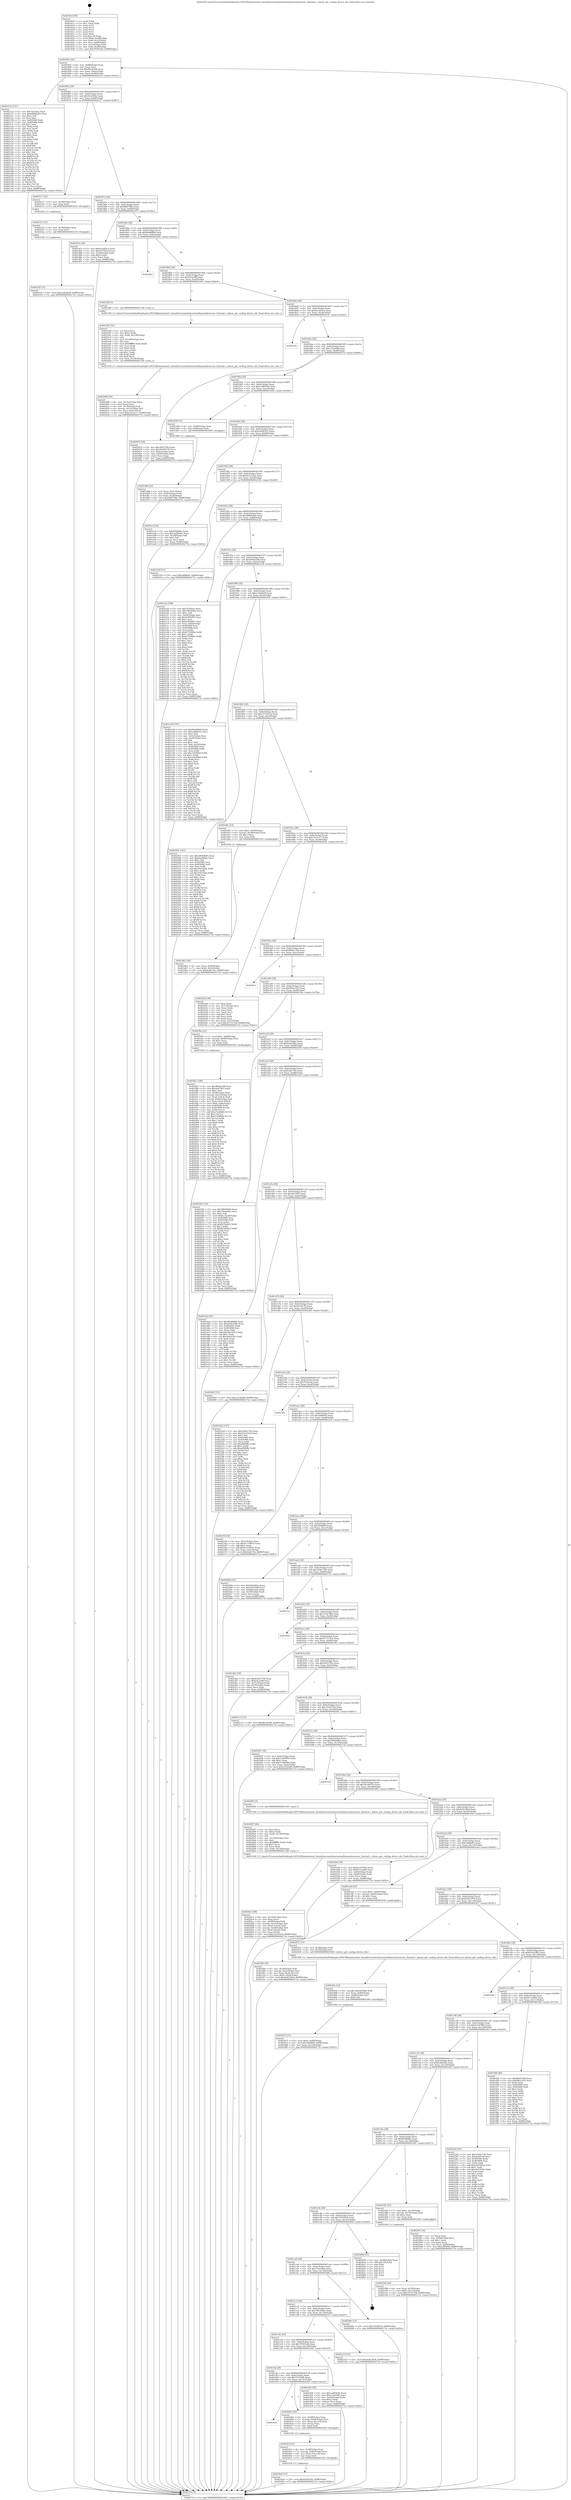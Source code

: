 digraph "0x401810" {
  label = "0x401810 (/mnt/c/Users/mathe/Desktop/tcc/POCII/binaries/extr_linuxdriversnetethernetmellanoxmlxswcore_thermal.c_mlxsw_get_cooling_device_idx_Final-ollvm.out::main(0))"
  labelloc = "t"
  node[shape=record]

  Entry [label="",width=0.3,height=0.3,shape=circle,fillcolor=black,style=filled]
  "0x401842" [label="{
     0x401842 [32]\l
     | [instrs]\l
     &nbsp;&nbsp;0x401842 \<+6\>: mov -0x88(%rbp),%eax\l
     &nbsp;&nbsp;0x401848 \<+2\>: mov %eax,%ecx\l
     &nbsp;&nbsp;0x40184a \<+6\>: sub $0x8f1a6306,%ecx\l
     &nbsp;&nbsp;0x401850 \<+6\>: mov %eax,-0x8c(%rbp)\l
     &nbsp;&nbsp;0x401856 \<+6\>: mov %ecx,-0x90(%rbp)\l
     &nbsp;&nbsp;0x40185c \<+6\>: je 0000000000402122 \<main+0x912\>\l
  }"]
  "0x402122" [label="{
     0x402122 [137]\l
     | [instrs]\l
     &nbsp;&nbsp;0x402122 \<+5\>: mov $0x7b1beea,%eax\l
     &nbsp;&nbsp;0x402127 \<+5\>: mov $0xd980bd20,%ecx\l
     &nbsp;&nbsp;0x40212c \<+2\>: mov $0x1,%dl\l
     &nbsp;&nbsp;0x40212e \<+2\>: xor %esi,%esi\l
     &nbsp;&nbsp;0x402130 \<+7\>: mov 0x405060,%edi\l
     &nbsp;&nbsp;0x402137 \<+8\>: mov 0x405068,%r8d\l
     &nbsp;&nbsp;0x40213f \<+3\>: sub $0x1,%esi\l
     &nbsp;&nbsp;0x402142 \<+3\>: mov %edi,%r9d\l
     &nbsp;&nbsp;0x402145 \<+3\>: add %esi,%r9d\l
     &nbsp;&nbsp;0x402148 \<+4\>: imul %r9d,%edi\l
     &nbsp;&nbsp;0x40214c \<+3\>: and $0x1,%edi\l
     &nbsp;&nbsp;0x40214f \<+3\>: cmp $0x0,%edi\l
     &nbsp;&nbsp;0x402152 \<+4\>: sete %r10b\l
     &nbsp;&nbsp;0x402156 \<+4\>: cmp $0xa,%r8d\l
     &nbsp;&nbsp;0x40215a \<+4\>: setl %r11b\l
     &nbsp;&nbsp;0x40215e \<+3\>: mov %r10b,%bl\l
     &nbsp;&nbsp;0x402161 \<+3\>: xor $0xff,%bl\l
     &nbsp;&nbsp;0x402164 \<+3\>: mov %r11b,%r14b\l
     &nbsp;&nbsp;0x402167 \<+4\>: xor $0xff,%r14b\l
     &nbsp;&nbsp;0x40216b \<+3\>: xor $0x1,%dl\l
     &nbsp;&nbsp;0x40216e \<+3\>: mov %bl,%r15b\l
     &nbsp;&nbsp;0x402171 \<+4\>: and $0xff,%r15b\l
     &nbsp;&nbsp;0x402175 \<+3\>: and %dl,%r10b\l
     &nbsp;&nbsp;0x402178 \<+3\>: mov %r14b,%r12b\l
     &nbsp;&nbsp;0x40217b \<+4\>: and $0xff,%r12b\l
     &nbsp;&nbsp;0x40217f \<+3\>: and %dl,%r11b\l
     &nbsp;&nbsp;0x402182 \<+3\>: or %r10b,%r15b\l
     &nbsp;&nbsp;0x402185 \<+3\>: or %r11b,%r12b\l
     &nbsp;&nbsp;0x402188 \<+3\>: xor %r12b,%r15b\l
     &nbsp;&nbsp;0x40218b \<+3\>: or %r14b,%bl\l
     &nbsp;&nbsp;0x40218e \<+3\>: xor $0xff,%bl\l
     &nbsp;&nbsp;0x402191 \<+3\>: or $0x1,%dl\l
     &nbsp;&nbsp;0x402194 \<+2\>: and %dl,%bl\l
     &nbsp;&nbsp;0x402196 \<+3\>: or %bl,%r15b\l
     &nbsp;&nbsp;0x402199 \<+4\>: test $0x1,%r15b\l
     &nbsp;&nbsp;0x40219d \<+3\>: cmovne %ecx,%eax\l
     &nbsp;&nbsp;0x4021a0 \<+6\>: mov %eax,-0x88(%rbp)\l
     &nbsp;&nbsp;0x4021a6 \<+5\>: jmp 000000000040273e \<main+0xf2e\>\l
  }"]
  "0x401862" [label="{
     0x401862 [28]\l
     | [instrs]\l
     &nbsp;&nbsp;0x401862 \<+5\>: jmp 0000000000401867 \<main+0x57\>\l
     &nbsp;&nbsp;0x401867 \<+6\>: mov -0x8c(%rbp),%eax\l
     &nbsp;&nbsp;0x40186d \<+5\>: sub $0x924c9f2a,%eax\l
     &nbsp;&nbsp;0x401872 \<+6\>: mov %eax,-0x94(%rbp)\l
     &nbsp;&nbsp;0x401878 \<+6\>: je 0000000000402517 \<main+0xd07\>\l
  }"]
  Exit [label="",width=0.3,height=0.3,shape=circle,fillcolor=black,style=filled,peripheries=2]
  "0x402517" [label="{
     0x402517 [12]\l
     | [instrs]\l
     &nbsp;&nbsp;0x402517 \<+4\>: mov -0x58(%rbp),%rax\l
     &nbsp;&nbsp;0x40251b \<+3\>: mov %rax,%rdi\l
     &nbsp;&nbsp;0x40251e \<+5\>: call 0000000000401030 \<free@plt\>\l
     | [calls]\l
     &nbsp;&nbsp;0x401030 \{1\} (unknown)\l
  }"]
  "0x40187e" [label="{
     0x40187e [28]\l
     | [instrs]\l
     &nbsp;&nbsp;0x40187e \<+5\>: jmp 0000000000401883 \<main+0x73\>\l
     &nbsp;&nbsp;0x401883 \<+6\>: mov -0x8c(%rbp),%eax\l
     &nbsp;&nbsp;0x401889 \<+5\>: sub $0x96f57f6b,%eax\l
     &nbsp;&nbsp;0x40188e \<+6\>: mov %eax,-0x98(%rbp)\l
     &nbsp;&nbsp;0x401894 \<+6\>: je 0000000000401d7e \<main+0x56e\>\l
  }"]
  "0x40252f" [label="{
     0x40252f [15]\l
     | [instrs]\l
     &nbsp;&nbsp;0x40252f \<+10\>: movl $0xe2dad6e8,-0x88(%rbp)\l
     &nbsp;&nbsp;0x402539 \<+5\>: jmp 000000000040273e \<main+0xf2e\>\l
  }"]
  "0x401d7e" [label="{
     0x401d7e [30]\l
     | [instrs]\l
     &nbsp;&nbsp;0x401d7e \<+5\>: mov $0xba1dd2ca,%eax\l
     &nbsp;&nbsp;0x401d83 \<+5\>: mov $0xe3750a1d,%ecx\l
     &nbsp;&nbsp;0x401d88 \<+3\>: mov -0x30(%rbp),%edx\l
     &nbsp;&nbsp;0x401d8b \<+3\>: cmp $0x0,%edx\l
     &nbsp;&nbsp;0x401d8e \<+3\>: cmove %ecx,%eax\l
     &nbsp;&nbsp;0x401d91 \<+6\>: mov %eax,-0x88(%rbp)\l
     &nbsp;&nbsp;0x401d97 \<+5\>: jmp 000000000040273e \<main+0xf2e\>\l
  }"]
  "0x40189a" [label="{
     0x40189a [28]\l
     | [instrs]\l
     &nbsp;&nbsp;0x40189a \<+5\>: jmp 000000000040189f \<main+0x8f\>\l
     &nbsp;&nbsp;0x40189f \<+6\>: mov -0x8c(%rbp),%eax\l
     &nbsp;&nbsp;0x4018a5 \<+5\>: sub $0x9fad68b8,%eax\l
     &nbsp;&nbsp;0x4018aa \<+6\>: mov %eax,-0x9c(%rbp)\l
     &nbsp;&nbsp;0x4018b0 \<+6\>: je 00000000004026b2 \<main+0xea2\>\l
  }"]
  "0x402523" [label="{
     0x402523 [12]\l
     | [instrs]\l
     &nbsp;&nbsp;0x402523 \<+4\>: mov -0x78(%rbp),%rax\l
     &nbsp;&nbsp;0x402527 \<+3\>: mov %rax,%rdi\l
     &nbsp;&nbsp;0x40252a \<+5\>: call 0000000000401030 \<free@plt\>\l
     | [calls]\l
     &nbsp;&nbsp;0x401030 \{1\} (unknown)\l
  }"]
  "0x4026b2" [label="{
     0x4026b2\l
  }", style=dashed]
  "0x4018b6" [label="{
     0x4018b6 [28]\l
     | [instrs]\l
     &nbsp;&nbsp;0x4018b6 \<+5\>: jmp 00000000004018bb \<main+0xab\>\l
     &nbsp;&nbsp;0x4018bb \<+6\>: mov -0x8c(%rbp),%eax\l
     &nbsp;&nbsp;0x4018c1 \<+5\>: sub $0xb5cac9ff,%eax\l
     &nbsp;&nbsp;0x4018c6 \<+6\>: mov %eax,-0xa0(%rbp)\l
     &nbsp;&nbsp;0x4018cc \<+6\>: je 00000000004023d0 \<main+0xbc0\>\l
  }"]
  "0x4024e6" [label="{
     0x4024e6 [15]\l
     | [instrs]\l
     &nbsp;&nbsp;0x4024e6 \<+10\>: movl $0x6cfd5d3b,-0x88(%rbp)\l
     &nbsp;&nbsp;0x4024f0 \<+5\>: jmp 000000000040273e \<main+0xf2e\>\l
  }"]
  "0x4023d0" [label="{
     0x4023d0 [5]\l
     | [instrs]\l
     &nbsp;&nbsp;0x4023d0 \<+5\>: call 0000000000401160 \<next_i\>\l
     | [calls]\l
     &nbsp;&nbsp;0x401160 \{1\} (/mnt/c/Users/mathe/Desktop/tcc/POCII/binaries/extr_linuxdriversnetethernetmellanoxmlxswcore_thermal.c_mlxsw_get_cooling_device_idx_Final-ollvm.out::next_i)\l
  }"]
  "0x4018d2" [label="{
     0x4018d2 [28]\l
     | [instrs]\l
     &nbsp;&nbsp;0x4018d2 \<+5\>: jmp 00000000004018d7 \<main+0xc7\>\l
     &nbsp;&nbsp;0x4018d7 \<+6\>: mov -0x8c(%rbp),%eax\l
     &nbsp;&nbsp;0x4018dd \<+5\>: sub $0xba1dd2ca,%eax\l
     &nbsp;&nbsp;0x4018e2 \<+6\>: mov %eax,-0xa4(%rbp)\l
     &nbsp;&nbsp;0x4018e8 \<+6\>: je 000000000040253e \<main+0xd2e\>\l
  }"]
  "0x4024cf" [label="{
     0x4024cf [23]\l
     | [instrs]\l
     &nbsp;&nbsp;0x4024cf \<+4\>: mov -0x58(%rbp),%rax\l
     &nbsp;&nbsp;0x4024d3 \<+7\>: movslq -0x84(%rbp),%rcx\l
     &nbsp;&nbsp;0x4024da \<+4\>: mov (%rax,%rcx,8),%rax\l
     &nbsp;&nbsp;0x4024de \<+3\>: mov %rax,%rdi\l
     &nbsp;&nbsp;0x4024e1 \<+5\>: call 0000000000401030 \<free@plt\>\l
     | [calls]\l
     &nbsp;&nbsp;0x401030 \{1\} (unknown)\l
  }"]
  "0x40253e" [label="{
     0x40253e\l
  }", style=dashed]
  "0x4018ee" [label="{
     0x4018ee [28]\l
     | [instrs]\l
     &nbsp;&nbsp;0x4018ee \<+5\>: jmp 00000000004018f3 \<main+0xe3\>\l
     &nbsp;&nbsp;0x4018f3 \<+6\>: mov -0x8c(%rbp),%eax\l
     &nbsp;&nbsp;0x4018f9 \<+5\>: sub $0xc353bb6f,%eax\l
     &nbsp;&nbsp;0x4018fe \<+6\>: mov %eax,-0xa8(%rbp)\l
     &nbsp;&nbsp;0x401904 \<+6\>: je 0000000000402074 \<main+0x864\>\l
  }"]
  "0x401d16" [label="{
     0x401d16\l
  }", style=dashed]
  "0x402074" [label="{
     0x402074 [30]\l
     | [instrs]\l
     &nbsp;&nbsp;0x402074 \<+5\>: mov $0x2fd5378e,%eax\l
     &nbsp;&nbsp;0x402079 \<+5\>: mov $0x3b106376,%ecx\l
     &nbsp;&nbsp;0x40207e \<+3\>: mov -0x6c(%rbp),%edx\l
     &nbsp;&nbsp;0x402081 \<+3\>: cmp -0x68(%rbp),%edx\l
     &nbsp;&nbsp;0x402084 \<+3\>: cmovl %ecx,%eax\l
     &nbsp;&nbsp;0x402087 \<+6\>: mov %eax,-0x88(%rbp)\l
     &nbsp;&nbsp;0x40208d \<+5\>: jmp 000000000040273e \<main+0xf2e\>\l
  }"]
  "0x40190a" [label="{
     0x40190a [28]\l
     | [instrs]\l
     &nbsp;&nbsp;0x40190a \<+5\>: jmp 000000000040190f \<main+0xff\>\l
     &nbsp;&nbsp;0x40190f \<+6\>: mov -0x8c(%rbp),%eax\l
     &nbsp;&nbsp;0x401915 \<+5\>: sub $0xcad65b26,%eax\l
     &nbsp;&nbsp;0x40191a \<+6\>: mov %eax,-0xac(%rbp)\l
     &nbsp;&nbsp;0x401920 \<+6\>: je 0000000000401d59 \<main+0x549\>\l
  }"]
  "0x4024b5" [label="{
     0x4024b5 [26]\l
     | [instrs]\l
     &nbsp;&nbsp;0x4024b5 \<+4\>: mov -0x58(%rbp),%rax\l
     &nbsp;&nbsp;0x4024b9 \<+7\>: movslq -0x84(%rbp),%rcx\l
     &nbsp;&nbsp;0x4024c0 \<+4\>: mov (%rax,%rcx,8),%rax\l
     &nbsp;&nbsp;0x4024c4 \<+3\>: mov (%rax),%rax\l
     &nbsp;&nbsp;0x4024c7 \<+3\>: mov %rax,%rdi\l
     &nbsp;&nbsp;0x4024ca \<+5\>: call 0000000000401030 \<free@plt\>\l
     | [calls]\l
     &nbsp;&nbsp;0x401030 \{1\} (unknown)\l
  }"]
  "0x401d59" [label="{
     0x401d59 [13]\l
     | [instrs]\l
     &nbsp;&nbsp;0x401d59 \<+4\>: mov -0x48(%rbp),%rax\l
     &nbsp;&nbsp;0x401d5d \<+4\>: mov 0x8(%rax),%rdi\l
     &nbsp;&nbsp;0x401d61 \<+5\>: call 0000000000401060 \<atoi@plt\>\l
     | [calls]\l
     &nbsp;&nbsp;0x401060 \{1\} (unknown)\l
  }"]
  "0x401926" [label="{
     0x401926 [28]\l
     | [instrs]\l
     &nbsp;&nbsp;0x401926 \<+5\>: jmp 000000000040192b \<main+0x11b\>\l
     &nbsp;&nbsp;0x40192b \<+6\>: mov -0x8c(%rbp),%eax\l
     &nbsp;&nbsp;0x401931 \<+5\>: sub $0xcda00322,%eax\l
     &nbsp;&nbsp;0x401936 \<+6\>: mov %eax,-0xb0(%rbp)\l
     &nbsp;&nbsp;0x40193c \<+6\>: je 0000000000401ecf \<main+0x6bf\>\l
  }"]
  "0x402475" [label="{
     0x402475 [31]\l
     | [instrs]\l
     &nbsp;&nbsp;0x402475 \<+10\>: movl $0x0,-0x84(%rbp)\l
     &nbsp;&nbsp;0x40247f \<+10\>: movl $0xcf00699,-0x88(%rbp)\l
     &nbsp;&nbsp;0x402489 \<+6\>: mov %eax,-0x150(%rbp)\l
     &nbsp;&nbsp;0x40248f \<+5\>: jmp 000000000040273e \<main+0xf2e\>\l
  }"]
  "0x401ecf" [label="{
     0x401ecf [30]\l
     | [instrs]\l
     &nbsp;&nbsp;0x401ecf \<+5\>: mov $0x6f58468c,%eax\l
     &nbsp;&nbsp;0x401ed4 \<+5\>: mov $0x5afd6e65,%ecx\l
     &nbsp;&nbsp;0x401ed9 \<+3\>: mov -0x29(%rbp),%dl\l
     &nbsp;&nbsp;0x401edc \<+3\>: test $0x1,%dl\l
     &nbsp;&nbsp;0x401edf \<+3\>: cmovne %ecx,%eax\l
     &nbsp;&nbsp;0x401ee2 \<+6\>: mov %eax,-0x88(%rbp)\l
     &nbsp;&nbsp;0x401ee8 \<+5\>: jmp 000000000040273e \<main+0xf2e\>\l
  }"]
  "0x401942" [label="{
     0x401942 [28]\l
     | [instrs]\l
     &nbsp;&nbsp;0x401942 \<+5\>: jmp 0000000000401947 \<main+0x137\>\l
     &nbsp;&nbsp;0x401947 \<+6\>: mov -0x8c(%rbp),%eax\l
     &nbsp;&nbsp;0x40194d \<+5\>: sub $0xd12c53ab,%eax\l
     &nbsp;&nbsp;0x401952 \<+6\>: mov %eax,-0xb4(%rbp)\l
     &nbsp;&nbsp;0x401958 \<+6\>: je 0000000000402350 \<main+0xb40\>\l
  }"]
  "0x40245e" [label="{
     0x40245e [23]\l
     | [instrs]\l
     &nbsp;&nbsp;0x40245e \<+10\>: movabs $0x4030b6,%rdi\l
     &nbsp;&nbsp;0x402468 \<+3\>: mov %eax,-0x80(%rbp)\l
     &nbsp;&nbsp;0x40246b \<+3\>: mov -0x80(%rbp),%esi\l
     &nbsp;&nbsp;0x40246e \<+2\>: mov $0x0,%al\l
     &nbsp;&nbsp;0x402470 \<+5\>: call 0000000000401040 \<printf@plt\>\l
     | [calls]\l
     &nbsp;&nbsp;0x401040 \{1\} (unknown)\l
  }"]
  "0x402350" [label="{
     0x402350 [15]\l
     | [instrs]\l
     &nbsp;&nbsp;0x402350 \<+10\>: movl $0xcb846e0,-0x88(%rbp)\l
     &nbsp;&nbsp;0x40235a \<+5\>: jmp 000000000040273e \<main+0xf2e\>\l
  }"]
  "0x40195e" [label="{
     0x40195e [28]\l
     | [instrs]\l
     &nbsp;&nbsp;0x40195e \<+5\>: jmp 0000000000401963 \<main+0x153\>\l
     &nbsp;&nbsp;0x401963 \<+6\>: mov -0x8c(%rbp),%eax\l
     &nbsp;&nbsp;0x401969 \<+5\>: sub $0xd980bd20,%eax\l
     &nbsp;&nbsp;0x40196e \<+6\>: mov %eax,-0xb8(%rbp)\l
     &nbsp;&nbsp;0x401974 \<+6\>: je 00000000004021ab \<main+0x99b\>\l
  }"]
  "0x402409" [label="{
     0x402409 [36]\l
     | [instrs]\l
     &nbsp;&nbsp;0x402409 \<+6\>: mov -0x14c(%rbp),%ecx\l
     &nbsp;&nbsp;0x40240f \<+3\>: imul %eax,%ecx\l
     &nbsp;&nbsp;0x402412 \<+4\>: mov -0x78(%rbp),%r8\l
     &nbsp;&nbsp;0x402416 \<+4\>: movslq -0x7c(%rbp),%r9\l
     &nbsp;&nbsp;0x40241a \<+4\>: mov %ecx,(%r8,%r9,4)\l
     &nbsp;&nbsp;0x40241e \<+10\>: movl $0xe3ec5c17,-0x88(%rbp)\l
     &nbsp;&nbsp;0x402428 \<+5\>: jmp 000000000040273e \<main+0xf2e\>\l
  }"]
  "0x4021ab" [label="{
     0x4021ab [168]\l
     | [instrs]\l
     &nbsp;&nbsp;0x4021ab \<+5\>: mov $0x7b1beea,%eax\l
     &nbsp;&nbsp;0x4021b0 \<+5\>: mov $0x7603440e,%ecx\l
     &nbsp;&nbsp;0x4021b5 \<+2\>: mov $0x1,%dl\l
     &nbsp;&nbsp;0x4021b7 \<+3\>: mov -0x64(%rbp),%esi\l
     &nbsp;&nbsp;0x4021ba \<+6\>: add $0x9c85b063,%esi\l
     &nbsp;&nbsp;0x4021c0 \<+3\>: add $0x1,%esi\l
     &nbsp;&nbsp;0x4021c3 \<+6\>: sub $0x9c85b063,%esi\l
     &nbsp;&nbsp;0x4021c9 \<+3\>: mov %esi,-0x64(%rbp)\l
     &nbsp;&nbsp;0x4021cc \<+7\>: mov 0x405060,%esi\l
     &nbsp;&nbsp;0x4021d3 \<+7\>: mov 0x405068,%edi\l
     &nbsp;&nbsp;0x4021da \<+3\>: mov %esi,%r8d\l
     &nbsp;&nbsp;0x4021dd \<+7\>: add $0x6755896e,%r8d\l
     &nbsp;&nbsp;0x4021e4 \<+4\>: sub $0x1,%r8d\l
     &nbsp;&nbsp;0x4021e8 \<+7\>: sub $0x6755896e,%r8d\l
     &nbsp;&nbsp;0x4021ef \<+4\>: imul %r8d,%esi\l
     &nbsp;&nbsp;0x4021f3 \<+3\>: and $0x1,%esi\l
     &nbsp;&nbsp;0x4021f6 \<+3\>: cmp $0x0,%esi\l
     &nbsp;&nbsp;0x4021f9 \<+4\>: sete %r9b\l
     &nbsp;&nbsp;0x4021fd \<+3\>: cmp $0xa,%edi\l
     &nbsp;&nbsp;0x402200 \<+4\>: setl %r10b\l
     &nbsp;&nbsp;0x402204 \<+3\>: mov %r9b,%r11b\l
     &nbsp;&nbsp;0x402207 \<+4\>: xor $0xff,%r11b\l
     &nbsp;&nbsp;0x40220b \<+3\>: mov %r10b,%bl\l
     &nbsp;&nbsp;0x40220e \<+3\>: xor $0xff,%bl\l
     &nbsp;&nbsp;0x402211 \<+3\>: xor $0x1,%dl\l
     &nbsp;&nbsp;0x402214 \<+3\>: mov %r11b,%r14b\l
     &nbsp;&nbsp;0x402217 \<+4\>: and $0xff,%r14b\l
     &nbsp;&nbsp;0x40221b \<+3\>: and %dl,%r9b\l
     &nbsp;&nbsp;0x40221e \<+3\>: mov %bl,%r15b\l
     &nbsp;&nbsp;0x402221 \<+4\>: and $0xff,%r15b\l
     &nbsp;&nbsp;0x402225 \<+3\>: and %dl,%r10b\l
     &nbsp;&nbsp;0x402228 \<+3\>: or %r9b,%r14b\l
     &nbsp;&nbsp;0x40222b \<+3\>: or %r10b,%r15b\l
     &nbsp;&nbsp;0x40222e \<+3\>: xor %r15b,%r14b\l
     &nbsp;&nbsp;0x402231 \<+3\>: or %bl,%r11b\l
     &nbsp;&nbsp;0x402234 \<+4\>: xor $0xff,%r11b\l
     &nbsp;&nbsp;0x402238 \<+3\>: or $0x1,%dl\l
     &nbsp;&nbsp;0x40223b \<+3\>: and %dl,%r11b\l
     &nbsp;&nbsp;0x40223e \<+3\>: or %r11b,%r14b\l
     &nbsp;&nbsp;0x402241 \<+4\>: test $0x1,%r14b\l
     &nbsp;&nbsp;0x402245 \<+3\>: cmovne %ecx,%eax\l
     &nbsp;&nbsp;0x402248 \<+6\>: mov %eax,-0x88(%rbp)\l
     &nbsp;&nbsp;0x40224e \<+5\>: jmp 000000000040273e \<main+0xf2e\>\l
  }"]
  "0x40197a" [label="{
     0x40197a [28]\l
     | [instrs]\l
     &nbsp;&nbsp;0x40197a \<+5\>: jmp 000000000040197f \<main+0x16f\>\l
     &nbsp;&nbsp;0x40197f \<+6\>: mov -0x8c(%rbp),%eax\l
     &nbsp;&nbsp;0x401985 \<+5\>: sub $0xe040329b,%eax\l
     &nbsp;&nbsp;0x40198a \<+6\>: mov %eax,-0xbc(%rbp)\l
     &nbsp;&nbsp;0x401990 \<+6\>: je 0000000000401e28 \<main+0x618\>\l
  }"]
  "0x4023d5" [label="{
     0x4023d5 [52]\l
     | [instrs]\l
     &nbsp;&nbsp;0x4023d5 \<+2\>: xor %ecx,%ecx\l
     &nbsp;&nbsp;0x4023d7 \<+5\>: mov $0x2,%edx\l
     &nbsp;&nbsp;0x4023dc \<+6\>: mov %edx,-0x148(%rbp)\l
     &nbsp;&nbsp;0x4023e2 \<+1\>: cltd\l
     &nbsp;&nbsp;0x4023e3 \<+6\>: mov -0x148(%rbp),%esi\l
     &nbsp;&nbsp;0x4023e9 \<+2\>: idiv %esi\l
     &nbsp;&nbsp;0x4023eb \<+6\>: imul $0xfffffffe,%edx,%edx\l
     &nbsp;&nbsp;0x4023f1 \<+2\>: mov %ecx,%edi\l
     &nbsp;&nbsp;0x4023f3 \<+2\>: sub %edx,%edi\l
     &nbsp;&nbsp;0x4023f5 \<+2\>: mov %ecx,%edx\l
     &nbsp;&nbsp;0x4023f7 \<+3\>: sub $0x1,%edx\l
     &nbsp;&nbsp;0x4023fa \<+2\>: add %edx,%edi\l
     &nbsp;&nbsp;0x4023fc \<+2\>: sub %edi,%ecx\l
     &nbsp;&nbsp;0x4023fe \<+6\>: mov %ecx,-0x14c(%rbp)\l
     &nbsp;&nbsp;0x402404 \<+5\>: call 0000000000401160 \<next_i\>\l
     | [calls]\l
     &nbsp;&nbsp;0x401160 \{1\} (/mnt/c/Users/mathe/Desktop/tcc/POCII/binaries/extr_linuxdriversnetethernetmellanoxmlxswcore_thermal.c_mlxsw_get_cooling_device_idx_Final-ollvm.out::next_i)\l
  }"]
  "0x401e28" [label="{
     0x401e28 [167]\l
     | [instrs]\l
     &nbsp;&nbsp;0x401e28 \<+5\>: mov $0x9fad68b8,%eax\l
     &nbsp;&nbsp;0x401e2d \<+5\>: mov $0xcda00322,%ecx\l
     &nbsp;&nbsp;0x401e32 \<+2\>: mov $0x1,%dl\l
     &nbsp;&nbsp;0x401e34 \<+3\>: mov -0x5c(%rbp),%esi\l
     &nbsp;&nbsp;0x401e37 \<+3\>: cmp -0x50(%rbp),%esi\l
     &nbsp;&nbsp;0x401e3a \<+4\>: setl %dil\l
     &nbsp;&nbsp;0x401e3e \<+4\>: and $0x1,%dil\l
     &nbsp;&nbsp;0x401e42 \<+4\>: mov %dil,-0x29(%rbp)\l
     &nbsp;&nbsp;0x401e46 \<+7\>: mov 0x405060,%esi\l
     &nbsp;&nbsp;0x401e4d \<+8\>: mov 0x405068,%r8d\l
     &nbsp;&nbsp;0x401e55 \<+3\>: mov %esi,%r9d\l
     &nbsp;&nbsp;0x401e58 \<+7\>: add $0x31def9bd,%r9d\l
     &nbsp;&nbsp;0x401e5f \<+4\>: sub $0x1,%r9d\l
     &nbsp;&nbsp;0x401e63 \<+7\>: sub $0x31def9bd,%r9d\l
     &nbsp;&nbsp;0x401e6a \<+4\>: imul %r9d,%esi\l
     &nbsp;&nbsp;0x401e6e \<+3\>: and $0x1,%esi\l
     &nbsp;&nbsp;0x401e71 \<+3\>: cmp $0x0,%esi\l
     &nbsp;&nbsp;0x401e74 \<+4\>: sete %dil\l
     &nbsp;&nbsp;0x401e78 \<+4\>: cmp $0xa,%r8d\l
     &nbsp;&nbsp;0x401e7c \<+4\>: setl %r10b\l
     &nbsp;&nbsp;0x401e80 \<+3\>: mov %dil,%r11b\l
     &nbsp;&nbsp;0x401e83 \<+4\>: xor $0xff,%r11b\l
     &nbsp;&nbsp;0x401e87 \<+3\>: mov %r10b,%bl\l
     &nbsp;&nbsp;0x401e8a \<+3\>: xor $0xff,%bl\l
     &nbsp;&nbsp;0x401e8d \<+3\>: xor $0x1,%dl\l
     &nbsp;&nbsp;0x401e90 \<+3\>: mov %r11b,%r14b\l
     &nbsp;&nbsp;0x401e93 \<+4\>: and $0xff,%r14b\l
     &nbsp;&nbsp;0x401e97 \<+3\>: and %dl,%dil\l
     &nbsp;&nbsp;0x401e9a \<+3\>: mov %bl,%r15b\l
     &nbsp;&nbsp;0x401e9d \<+4\>: and $0xff,%r15b\l
     &nbsp;&nbsp;0x401ea1 \<+3\>: and %dl,%r10b\l
     &nbsp;&nbsp;0x401ea4 \<+3\>: or %dil,%r14b\l
     &nbsp;&nbsp;0x401ea7 \<+3\>: or %r10b,%r15b\l
     &nbsp;&nbsp;0x401eaa \<+3\>: xor %r15b,%r14b\l
     &nbsp;&nbsp;0x401ead \<+3\>: or %bl,%r11b\l
     &nbsp;&nbsp;0x401eb0 \<+4\>: xor $0xff,%r11b\l
     &nbsp;&nbsp;0x401eb4 \<+3\>: or $0x1,%dl\l
     &nbsp;&nbsp;0x401eb7 \<+3\>: and %dl,%r11b\l
     &nbsp;&nbsp;0x401eba \<+3\>: or %r11b,%r14b\l
     &nbsp;&nbsp;0x401ebd \<+4\>: test $0x1,%r14b\l
     &nbsp;&nbsp;0x401ec1 \<+3\>: cmovne %ecx,%eax\l
     &nbsp;&nbsp;0x401ec4 \<+6\>: mov %eax,-0x88(%rbp)\l
     &nbsp;&nbsp;0x401eca \<+5\>: jmp 000000000040273e \<main+0xf2e\>\l
  }"]
  "0x401996" [label="{
     0x401996 [28]\l
     | [instrs]\l
     &nbsp;&nbsp;0x401996 \<+5\>: jmp 000000000040199b \<main+0x18b\>\l
     &nbsp;&nbsp;0x40199b \<+6\>: mov -0x8c(%rbp),%eax\l
     &nbsp;&nbsp;0x4019a1 \<+5\>: sub $0xe2dad6e8,%eax\l
     &nbsp;&nbsp;0x4019a6 \<+6\>: mov %eax,-0xc0(%rbp)\l
     &nbsp;&nbsp;0x4019ac \<+6\>: je 0000000000402561 \<main+0xd51\>\l
  }"]
  "0x402398" [label="{
     0x402398 [26]\l
     | [instrs]\l
     &nbsp;&nbsp;0x402398 \<+4\>: mov %rax,-0x78(%rbp)\l
     &nbsp;&nbsp;0x40239c \<+7\>: movl $0x0,-0x7c(%rbp)\l
     &nbsp;&nbsp;0x4023a3 \<+10\>: movl $0x25751334,-0x88(%rbp)\l
     &nbsp;&nbsp;0x4023ad \<+5\>: jmp 000000000040273e \<main+0xf2e\>\l
  }"]
  "0x402561" [label="{
     0x402561 [147]\l
     | [instrs]\l
     &nbsp;&nbsp;0x402561 \<+5\>: mov $0x38044664,%eax\l
     &nbsp;&nbsp;0x402566 \<+5\>: mov $0xfaad58ba,%ecx\l
     &nbsp;&nbsp;0x40256b \<+2\>: mov $0x1,%dl\l
     &nbsp;&nbsp;0x40256d \<+7\>: mov 0x405060,%esi\l
     &nbsp;&nbsp;0x402574 \<+7\>: mov 0x405068,%edi\l
     &nbsp;&nbsp;0x40257b \<+3\>: mov %esi,%r8d\l
     &nbsp;&nbsp;0x40257e \<+7\>: add $0x5541fbda,%r8d\l
     &nbsp;&nbsp;0x402585 \<+4\>: sub $0x1,%r8d\l
     &nbsp;&nbsp;0x402589 \<+7\>: sub $0x5541fbda,%r8d\l
     &nbsp;&nbsp;0x402590 \<+4\>: imul %r8d,%esi\l
     &nbsp;&nbsp;0x402594 \<+3\>: and $0x1,%esi\l
     &nbsp;&nbsp;0x402597 \<+3\>: cmp $0x0,%esi\l
     &nbsp;&nbsp;0x40259a \<+4\>: sete %r9b\l
     &nbsp;&nbsp;0x40259e \<+3\>: cmp $0xa,%edi\l
     &nbsp;&nbsp;0x4025a1 \<+4\>: setl %r10b\l
     &nbsp;&nbsp;0x4025a5 \<+3\>: mov %r9b,%r11b\l
     &nbsp;&nbsp;0x4025a8 \<+4\>: xor $0xff,%r11b\l
     &nbsp;&nbsp;0x4025ac \<+3\>: mov %r10b,%bl\l
     &nbsp;&nbsp;0x4025af \<+3\>: xor $0xff,%bl\l
     &nbsp;&nbsp;0x4025b2 \<+3\>: xor $0x1,%dl\l
     &nbsp;&nbsp;0x4025b5 \<+3\>: mov %r11b,%r14b\l
     &nbsp;&nbsp;0x4025b8 \<+4\>: and $0xff,%r14b\l
     &nbsp;&nbsp;0x4025bc \<+3\>: and %dl,%r9b\l
     &nbsp;&nbsp;0x4025bf \<+3\>: mov %bl,%r15b\l
     &nbsp;&nbsp;0x4025c2 \<+4\>: and $0xff,%r15b\l
     &nbsp;&nbsp;0x4025c6 \<+3\>: and %dl,%r10b\l
     &nbsp;&nbsp;0x4025c9 \<+3\>: or %r9b,%r14b\l
     &nbsp;&nbsp;0x4025cc \<+3\>: or %r10b,%r15b\l
     &nbsp;&nbsp;0x4025cf \<+3\>: xor %r15b,%r14b\l
     &nbsp;&nbsp;0x4025d2 \<+3\>: or %bl,%r11b\l
     &nbsp;&nbsp;0x4025d5 \<+4\>: xor $0xff,%r11b\l
     &nbsp;&nbsp;0x4025d9 \<+3\>: or $0x1,%dl\l
     &nbsp;&nbsp;0x4025dc \<+3\>: and %dl,%r11b\l
     &nbsp;&nbsp;0x4025df \<+3\>: or %r11b,%r14b\l
     &nbsp;&nbsp;0x4025e2 \<+4\>: test $0x1,%r14b\l
     &nbsp;&nbsp;0x4025e6 \<+3\>: cmovne %ecx,%eax\l
     &nbsp;&nbsp;0x4025e9 \<+6\>: mov %eax,-0x88(%rbp)\l
     &nbsp;&nbsp;0x4025ef \<+5\>: jmp 000000000040273e \<main+0xf2e\>\l
  }"]
  "0x4019b2" [label="{
     0x4019b2 [28]\l
     | [instrs]\l
     &nbsp;&nbsp;0x4019b2 \<+5\>: jmp 00000000004019b7 \<main+0x1a7\>\l
     &nbsp;&nbsp;0x4019b7 \<+6\>: mov -0x8c(%rbp),%eax\l
     &nbsp;&nbsp;0x4019bd \<+5\>: sub $0xe3750a1d,%eax\l
     &nbsp;&nbsp;0x4019c2 \<+6\>: mov %eax,-0xc4(%rbp)\l
     &nbsp;&nbsp;0x4019c8 \<+6\>: je 0000000000401d9c \<main+0x58c\>\l
  }"]
  "0x4020c3" [label="{
     0x4020c3 [46]\l
     | [instrs]\l
     &nbsp;&nbsp;0x4020c3 \<+6\>: mov -0x144(%rbp),%ecx\l
     &nbsp;&nbsp;0x4020c9 \<+3\>: imul %eax,%ecx\l
     &nbsp;&nbsp;0x4020cc \<+4\>: mov -0x58(%rbp),%rdi\l
     &nbsp;&nbsp;0x4020d0 \<+4\>: movslq -0x5c(%rbp),%r8\l
     &nbsp;&nbsp;0x4020d4 \<+4\>: mov (%rdi,%r8,8),%rdi\l
     &nbsp;&nbsp;0x4020d8 \<+4\>: movslq -0x64(%rbp),%r8\l
     &nbsp;&nbsp;0x4020dc \<+4\>: mov (%rdi,%r8,8),%rdi\l
     &nbsp;&nbsp;0x4020e0 \<+2\>: mov %ecx,(%rdi)\l
     &nbsp;&nbsp;0x4020e2 \<+10\>: movl $0x32216318,-0x88(%rbp)\l
     &nbsp;&nbsp;0x4020ec \<+5\>: jmp 000000000040273e \<main+0xf2e\>\l
  }"]
  "0x401d9c" [label="{
     0x401d9c [23]\l
     | [instrs]\l
     &nbsp;&nbsp;0x401d9c \<+7\>: movl $0x1,-0x50(%rbp)\l
     &nbsp;&nbsp;0x401da3 \<+4\>: movslq -0x50(%rbp),%rax\l
     &nbsp;&nbsp;0x401da7 \<+4\>: shl $0x3,%rax\l
     &nbsp;&nbsp;0x401dab \<+3\>: mov %rax,%rdi\l
     &nbsp;&nbsp;0x401dae \<+5\>: call 0000000000401050 \<malloc@plt\>\l
     | [calls]\l
     &nbsp;&nbsp;0x401050 \{1\} (unknown)\l
  }"]
  "0x4019ce" [label="{
     0x4019ce [28]\l
     | [instrs]\l
     &nbsp;&nbsp;0x4019ce \<+5\>: jmp 00000000004019d3 \<main+0x1c3\>\l
     &nbsp;&nbsp;0x4019d3 \<+6\>: mov -0x8c(%rbp),%eax\l
     &nbsp;&nbsp;0x4019d9 \<+5\>: sub $0xe3ec5c17,%eax\l
     &nbsp;&nbsp;0x4019de \<+6\>: mov %eax,-0xc8(%rbp)\l
     &nbsp;&nbsp;0x4019e4 \<+6\>: je 000000000040242d \<main+0xc1d\>\l
  }"]
  "0x402097" [label="{
     0x402097 [44]\l
     | [instrs]\l
     &nbsp;&nbsp;0x402097 \<+2\>: xor %ecx,%ecx\l
     &nbsp;&nbsp;0x402099 \<+5\>: mov $0x2,%edx\l
     &nbsp;&nbsp;0x40209e \<+6\>: mov %edx,-0x140(%rbp)\l
     &nbsp;&nbsp;0x4020a4 \<+1\>: cltd\l
     &nbsp;&nbsp;0x4020a5 \<+6\>: mov -0x140(%rbp),%esi\l
     &nbsp;&nbsp;0x4020ab \<+2\>: idiv %esi\l
     &nbsp;&nbsp;0x4020ad \<+6\>: imul $0xfffffffe,%edx,%edx\l
     &nbsp;&nbsp;0x4020b3 \<+3\>: sub $0x1,%ecx\l
     &nbsp;&nbsp;0x4020b6 \<+2\>: sub %ecx,%edx\l
     &nbsp;&nbsp;0x4020b8 \<+6\>: mov %edx,-0x144(%rbp)\l
     &nbsp;&nbsp;0x4020be \<+5\>: call 0000000000401160 \<next_i\>\l
     | [calls]\l
     &nbsp;&nbsp;0x401160 \{1\} (/mnt/c/Users/mathe/Desktop/tcc/POCII/binaries/extr_linuxdriversnetethernetmellanoxmlxswcore_thermal.c_mlxsw_get_cooling_device_idx_Final-ollvm.out::next_i)\l
  }"]
  "0x40242d" [label="{
     0x40242d [36]\l
     | [instrs]\l
     &nbsp;&nbsp;0x40242d \<+2\>: xor %eax,%eax\l
     &nbsp;&nbsp;0x40242f \<+3\>: mov -0x7c(%rbp),%ecx\l
     &nbsp;&nbsp;0x402432 \<+2\>: mov %eax,%edx\l
     &nbsp;&nbsp;0x402434 \<+2\>: sub %ecx,%edx\l
     &nbsp;&nbsp;0x402436 \<+2\>: mov %eax,%ecx\l
     &nbsp;&nbsp;0x402438 \<+3\>: sub $0x1,%ecx\l
     &nbsp;&nbsp;0x40243b \<+2\>: add %ecx,%edx\l
     &nbsp;&nbsp;0x40243d \<+2\>: sub %edx,%eax\l
     &nbsp;&nbsp;0x40243f \<+3\>: mov %eax,-0x7c(%rbp)\l
     &nbsp;&nbsp;0x402442 \<+10\>: movl $0x25751334,-0x88(%rbp)\l
     &nbsp;&nbsp;0x40244c \<+5\>: jmp 000000000040273e \<main+0xf2e\>\l
  }"]
  "0x4019ea" [label="{
     0x4019ea [28]\l
     | [instrs]\l
     &nbsp;&nbsp;0x4019ea \<+5\>: jmp 00000000004019ef \<main+0x1df\>\l
     &nbsp;&nbsp;0x4019ef \<+6\>: mov -0x8c(%rbp),%eax\l
     &nbsp;&nbsp;0x4019f5 \<+5\>: sub $0xf66d1548,%eax\l
     &nbsp;&nbsp;0x4019fa \<+6\>: mov %eax,-0xcc(%rbp)\l
     &nbsp;&nbsp;0x401a00 \<+6\>: je 00000000004026c1 \<main+0xeb1\>\l
  }"]
  "0x401fb1" [label="{
     0x401fb1 [180]\l
     | [instrs]\l
     &nbsp;&nbsp;0x401fb1 \<+5\>: mov $0xf66d1548,%ecx\l
     &nbsp;&nbsp;0x401fb6 \<+5\>: mov $0x4a678f2,%edx\l
     &nbsp;&nbsp;0x401fbb \<+3\>: mov $0x1,%sil\l
     &nbsp;&nbsp;0x401fbe \<+4\>: mov -0x58(%rbp),%rdi\l
     &nbsp;&nbsp;0x401fc2 \<+4\>: movslq -0x5c(%rbp),%r8\l
     &nbsp;&nbsp;0x401fc6 \<+4\>: mov (%rdi,%r8,8),%rdi\l
     &nbsp;&nbsp;0x401fca \<+4\>: movslq -0x64(%rbp),%r8\l
     &nbsp;&nbsp;0x401fce \<+4\>: mov %rax,(%rdi,%r8,8)\l
     &nbsp;&nbsp;0x401fd2 \<+7\>: movl $0x0,-0x6c(%rbp)\l
     &nbsp;&nbsp;0x401fd9 \<+8\>: mov 0x405060,%r9d\l
     &nbsp;&nbsp;0x401fe1 \<+8\>: mov 0x405068,%r10d\l
     &nbsp;&nbsp;0x401fe9 \<+3\>: mov %r9d,%r11d\l
     &nbsp;&nbsp;0x401fec \<+7\>: add $0x27a2fb6d,%r11d\l
     &nbsp;&nbsp;0x401ff3 \<+4\>: sub $0x1,%r11d\l
     &nbsp;&nbsp;0x401ff7 \<+7\>: sub $0x27a2fb6d,%r11d\l
     &nbsp;&nbsp;0x401ffe \<+4\>: imul %r11d,%r9d\l
     &nbsp;&nbsp;0x402002 \<+4\>: and $0x1,%r9d\l
     &nbsp;&nbsp;0x402006 \<+4\>: cmp $0x0,%r9d\l
     &nbsp;&nbsp;0x40200a \<+3\>: sete %bl\l
     &nbsp;&nbsp;0x40200d \<+4\>: cmp $0xa,%r10d\l
     &nbsp;&nbsp;0x402011 \<+4\>: setl %r14b\l
     &nbsp;&nbsp;0x402015 \<+3\>: mov %bl,%r15b\l
     &nbsp;&nbsp;0x402018 \<+4\>: xor $0xff,%r15b\l
     &nbsp;&nbsp;0x40201c \<+3\>: mov %r14b,%r12b\l
     &nbsp;&nbsp;0x40201f \<+4\>: xor $0xff,%r12b\l
     &nbsp;&nbsp;0x402023 \<+4\>: xor $0x0,%sil\l
     &nbsp;&nbsp;0x402027 \<+3\>: mov %r15b,%r13b\l
     &nbsp;&nbsp;0x40202a \<+4\>: and $0x0,%r13b\l
     &nbsp;&nbsp;0x40202e \<+3\>: and %sil,%bl\l
     &nbsp;&nbsp;0x402031 \<+3\>: mov %r12b,%al\l
     &nbsp;&nbsp;0x402034 \<+2\>: and $0x0,%al\l
     &nbsp;&nbsp;0x402036 \<+3\>: and %sil,%r14b\l
     &nbsp;&nbsp;0x402039 \<+3\>: or %bl,%r13b\l
     &nbsp;&nbsp;0x40203c \<+3\>: or %r14b,%al\l
     &nbsp;&nbsp;0x40203f \<+3\>: xor %al,%r13b\l
     &nbsp;&nbsp;0x402042 \<+3\>: or %r12b,%r15b\l
     &nbsp;&nbsp;0x402045 \<+4\>: xor $0xff,%r15b\l
     &nbsp;&nbsp;0x402049 \<+4\>: or $0x0,%sil\l
     &nbsp;&nbsp;0x40204d \<+3\>: and %sil,%r15b\l
     &nbsp;&nbsp;0x402050 \<+3\>: or %r15b,%r13b\l
     &nbsp;&nbsp;0x402053 \<+4\>: test $0x1,%r13b\l
     &nbsp;&nbsp;0x402057 \<+3\>: cmovne %edx,%ecx\l
     &nbsp;&nbsp;0x40205a \<+6\>: mov %ecx,-0x88(%rbp)\l
     &nbsp;&nbsp;0x402060 \<+5\>: jmp 000000000040273e \<main+0xf2e\>\l
  }"]
  "0x4026c1" [label="{
     0x4026c1\l
  }", style=dashed]
  "0x401a06" [label="{
     0x401a06 [28]\l
     | [instrs]\l
     &nbsp;&nbsp;0x401a06 \<+5\>: jmp 0000000000401a0b \<main+0x1fb\>\l
     &nbsp;&nbsp;0x401a0b \<+6\>: mov -0x8c(%rbp),%eax\l
     &nbsp;&nbsp;0x401a11 \<+5\>: sub $0xf94a1d10,%eax\l
     &nbsp;&nbsp;0x401a16 \<+6\>: mov %eax,-0xd0(%rbp)\l
     &nbsp;&nbsp;0x401a1c \<+6\>: je 0000000000401f9a \<main+0x78a\>\l
  }"]
  "0x401f04" [label="{
     0x401f04 [34]\l
     | [instrs]\l
     &nbsp;&nbsp;0x401f04 \<+4\>: mov -0x58(%rbp),%rdi\l
     &nbsp;&nbsp;0x401f08 \<+4\>: movslq -0x5c(%rbp),%rcx\l
     &nbsp;&nbsp;0x401f0c \<+4\>: mov %rax,(%rdi,%rcx,8)\l
     &nbsp;&nbsp;0x401f10 \<+7\>: movl $0x0,-0x64(%rbp)\l
     &nbsp;&nbsp;0x401f17 \<+10\>: movl $0x4a8128e4,-0x88(%rbp)\l
     &nbsp;&nbsp;0x401f21 \<+5\>: jmp 000000000040273e \<main+0xf2e\>\l
  }"]
  "0x401f9a" [label="{
     0x401f9a [23]\l
     | [instrs]\l
     &nbsp;&nbsp;0x401f9a \<+7\>: movl $0x1,-0x68(%rbp)\l
     &nbsp;&nbsp;0x401fa1 \<+4\>: movslq -0x68(%rbp),%rax\l
     &nbsp;&nbsp;0x401fa5 \<+4\>: shl $0x2,%rax\l
     &nbsp;&nbsp;0x401fa9 \<+3\>: mov %rax,%rdi\l
     &nbsp;&nbsp;0x401fac \<+5\>: call 0000000000401050 \<malloc@plt\>\l
     | [calls]\l
     &nbsp;&nbsp;0x401050 \{1\} (unknown)\l
  }"]
  "0x401a22" [label="{
     0x401a22 [28]\l
     | [instrs]\l
     &nbsp;&nbsp;0x401a22 \<+5\>: jmp 0000000000401a27 \<main+0x217\>\l
     &nbsp;&nbsp;0x401a27 \<+6\>: mov -0x8c(%rbp),%eax\l
     &nbsp;&nbsp;0x401a2d \<+5\>: sub $0xfaad58ba,%eax\l
     &nbsp;&nbsp;0x401a32 \<+6\>: mov %eax,-0xd4(%rbp)\l
     &nbsp;&nbsp;0x401a38 \<+6\>: je 00000000004025f4 \<main+0xde4\>\l
  }"]
  "0x401db3" [label="{
     0x401db3 [26]\l
     | [instrs]\l
     &nbsp;&nbsp;0x401db3 \<+4\>: mov %rax,-0x58(%rbp)\l
     &nbsp;&nbsp;0x401db7 \<+7\>: movl $0x0,-0x5c(%rbp)\l
     &nbsp;&nbsp;0x401dbe \<+10\>: movl $0xfcddc70e,-0x88(%rbp)\l
     &nbsp;&nbsp;0x401dc8 \<+5\>: jmp 000000000040273e \<main+0xf2e\>\l
  }"]
  "0x4025f4" [label="{
     0x4025f4 [154]\l
     | [instrs]\l
     &nbsp;&nbsp;0x4025f4 \<+5\>: mov $0x38044664,%eax\l
     &nbsp;&nbsp;0x4025f9 \<+5\>: mov $0x750ee6de,%ecx\l
     &nbsp;&nbsp;0x4025fe \<+2\>: mov $0x1,%dl\l
     &nbsp;&nbsp;0x402600 \<+7\>: movl $0x0,-0x38(%rbp)\l
     &nbsp;&nbsp;0x402607 \<+7\>: mov 0x405060,%esi\l
     &nbsp;&nbsp;0x40260e \<+7\>: mov 0x405068,%edi\l
     &nbsp;&nbsp;0x402615 \<+3\>: mov %esi,%r8d\l
     &nbsp;&nbsp;0x402618 \<+7\>: add $0xf635b463,%r8d\l
     &nbsp;&nbsp;0x40261f \<+4\>: sub $0x1,%r8d\l
     &nbsp;&nbsp;0x402623 \<+7\>: sub $0xf635b463,%r8d\l
     &nbsp;&nbsp;0x40262a \<+4\>: imul %r8d,%esi\l
     &nbsp;&nbsp;0x40262e \<+3\>: and $0x1,%esi\l
     &nbsp;&nbsp;0x402631 \<+3\>: cmp $0x0,%esi\l
     &nbsp;&nbsp;0x402634 \<+4\>: sete %r9b\l
     &nbsp;&nbsp;0x402638 \<+3\>: cmp $0xa,%edi\l
     &nbsp;&nbsp;0x40263b \<+4\>: setl %r10b\l
     &nbsp;&nbsp;0x40263f \<+3\>: mov %r9b,%r11b\l
     &nbsp;&nbsp;0x402642 \<+4\>: xor $0xff,%r11b\l
     &nbsp;&nbsp;0x402646 \<+3\>: mov %r10b,%bl\l
     &nbsp;&nbsp;0x402649 \<+3\>: xor $0xff,%bl\l
     &nbsp;&nbsp;0x40264c \<+3\>: xor $0x0,%dl\l
     &nbsp;&nbsp;0x40264f \<+3\>: mov %r11b,%r14b\l
     &nbsp;&nbsp;0x402652 \<+4\>: and $0x0,%r14b\l
     &nbsp;&nbsp;0x402656 \<+3\>: and %dl,%r9b\l
     &nbsp;&nbsp;0x402659 \<+3\>: mov %bl,%r15b\l
     &nbsp;&nbsp;0x40265c \<+4\>: and $0x0,%r15b\l
     &nbsp;&nbsp;0x402660 \<+3\>: and %dl,%r10b\l
     &nbsp;&nbsp;0x402663 \<+3\>: or %r9b,%r14b\l
     &nbsp;&nbsp;0x402666 \<+3\>: or %r10b,%r15b\l
     &nbsp;&nbsp;0x402669 \<+3\>: xor %r15b,%r14b\l
     &nbsp;&nbsp;0x40266c \<+3\>: or %bl,%r11b\l
     &nbsp;&nbsp;0x40266f \<+4\>: xor $0xff,%r11b\l
     &nbsp;&nbsp;0x402673 \<+3\>: or $0x0,%dl\l
     &nbsp;&nbsp;0x402676 \<+3\>: and %dl,%r11b\l
     &nbsp;&nbsp;0x402679 \<+3\>: or %r11b,%r14b\l
     &nbsp;&nbsp;0x40267c \<+4\>: test $0x1,%r14b\l
     &nbsp;&nbsp;0x402680 \<+3\>: cmovne %ecx,%eax\l
     &nbsp;&nbsp;0x402683 \<+6\>: mov %eax,-0x88(%rbp)\l
     &nbsp;&nbsp;0x402689 \<+5\>: jmp 000000000040273e \<main+0xf2e\>\l
  }"]
  "0x401a3e" [label="{
     0x401a3e [28]\l
     | [instrs]\l
     &nbsp;&nbsp;0x401a3e \<+5\>: jmp 0000000000401a43 \<main+0x233\>\l
     &nbsp;&nbsp;0x401a43 \<+6\>: mov -0x8c(%rbp),%eax\l
     &nbsp;&nbsp;0x401a49 \<+5\>: sub $0xfcddc70e,%eax\l
     &nbsp;&nbsp;0x401a4e \<+6\>: mov %eax,-0xd8(%rbp)\l
     &nbsp;&nbsp;0x401a54 \<+6\>: je 0000000000401dcd \<main+0x5bd\>\l
  }"]
  "0x401d66" [label="{
     0x401d66 [24]\l
     | [instrs]\l
     &nbsp;&nbsp;0x401d66 \<+3\>: mov %eax,-0x4c(%rbp)\l
     &nbsp;&nbsp;0x401d69 \<+3\>: mov -0x4c(%rbp),%eax\l
     &nbsp;&nbsp;0x401d6c \<+3\>: mov %eax,-0x30(%rbp)\l
     &nbsp;&nbsp;0x401d6f \<+10\>: movl $0x96f57f6b,-0x88(%rbp)\l
     &nbsp;&nbsp;0x401d79 \<+5\>: jmp 000000000040273e \<main+0xf2e\>\l
  }"]
  "0x401dcd" [label="{
     0x401dcd [91]\l
     | [instrs]\l
     &nbsp;&nbsp;0x401dcd \<+5\>: mov $0x9fad68b8,%eax\l
     &nbsp;&nbsp;0x401dd2 \<+5\>: mov $0xe040329b,%ecx\l
     &nbsp;&nbsp;0x401dd7 \<+7\>: mov 0x405060,%edx\l
     &nbsp;&nbsp;0x401dde \<+7\>: mov 0x405068,%esi\l
     &nbsp;&nbsp;0x401de5 \<+2\>: mov %edx,%edi\l
     &nbsp;&nbsp;0x401de7 \<+6\>: add $0xc84c4163,%edi\l
     &nbsp;&nbsp;0x401ded \<+3\>: sub $0x1,%edi\l
     &nbsp;&nbsp;0x401df0 \<+6\>: sub $0xc84c4163,%edi\l
     &nbsp;&nbsp;0x401df6 \<+3\>: imul %edi,%edx\l
     &nbsp;&nbsp;0x401df9 \<+3\>: and $0x1,%edx\l
     &nbsp;&nbsp;0x401dfc \<+3\>: cmp $0x0,%edx\l
     &nbsp;&nbsp;0x401dff \<+4\>: sete %r8b\l
     &nbsp;&nbsp;0x401e03 \<+3\>: cmp $0xa,%esi\l
     &nbsp;&nbsp;0x401e06 \<+4\>: setl %r9b\l
     &nbsp;&nbsp;0x401e0a \<+3\>: mov %r8b,%r10b\l
     &nbsp;&nbsp;0x401e0d \<+3\>: and %r9b,%r10b\l
     &nbsp;&nbsp;0x401e10 \<+3\>: xor %r9b,%r8b\l
     &nbsp;&nbsp;0x401e13 \<+3\>: or %r8b,%r10b\l
     &nbsp;&nbsp;0x401e16 \<+4\>: test $0x1,%r10b\l
     &nbsp;&nbsp;0x401e1a \<+3\>: cmovne %ecx,%eax\l
     &nbsp;&nbsp;0x401e1d \<+6\>: mov %eax,-0x88(%rbp)\l
     &nbsp;&nbsp;0x401e23 \<+5\>: jmp 000000000040273e \<main+0xf2e\>\l
  }"]
  "0x401a5a" [label="{
     0x401a5a [28]\l
     | [instrs]\l
     &nbsp;&nbsp;0x401a5a \<+5\>: jmp 0000000000401a5f \<main+0x24f\>\l
     &nbsp;&nbsp;0x401a5f \<+6\>: mov -0x8c(%rbp),%eax\l
     &nbsp;&nbsp;0x401a65 \<+5\>: sub $0x4a678f2,%eax\l
     &nbsp;&nbsp;0x401a6a \<+6\>: mov %eax,-0xdc(%rbp)\l
     &nbsp;&nbsp;0x401a70 \<+6\>: je 0000000000402065 \<main+0x855\>\l
  }"]
  "0x401810" [label="{
     0x401810 [50]\l
     | [instrs]\l
     &nbsp;&nbsp;0x401810 \<+1\>: push %rbp\l
     &nbsp;&nbsp;0x401811 \<+3\>: mov %rsp,%rbp\l
     &nbsp;&nbsp;0x401814 \<+2\>: push %r15\l
     &nbsp;&nbsp;0x401816 \<+2\>: push %r14\l
     &nbsp;&nbsp;0x401818 \<+2\>: push %r13\l
     &nbsp;&nbsp;0x40181a \<+2\>: push %r12\l
     &nbsp;&nbsp;0x40181c \<+1\>: push %rbx\l
     &nbsp;&nbsp;0x40181d \<+7\>: sub $0x128,%rsp\l
     &nbsp;&nbsp;0x401824 \<+7\>: movl $0x0,-0x38(%rbp)\l
     &nbsp;&nbsp;0x40182b \<+3\>: mov %edi,-0x3c(%rbp)\l
     &nbsp;&nbsp;0x40182e \<+4\>: mov %rsi,-0x48(%rbp)\l
     &nbsp;&nbsp;0x401832 \<+3\>: mov -0x3c(%rbp),%edi\l
     &nbsp;&nbsp;0x401835 \<+3\>: mov %edi,-0x34(%rbp)\l
     &nbsp;&nbsp;0x401838 \<+10\>: movl $0x765f1b26,-0x88(%rbp)\l
  }"]
  "0x402065" [label="{
     0x402065 [15]\l
     | [instrs]\l
     &nbsp;&nbsp;0x402065 \<+10\>: movl $0xc353bb6f,-0x88(%rbp)\l
     &nbsp;&nbsp;0x40206f \<+5\>: jmp 000000000040273e \<main+0xf2e\>\l
  }"]
  "0x401a76" [label="{
     0x401a76 [28]\l
     | [instrs]\l
     &nbsp;&nbsp;0x401a76 \<+5\>: jmp 0000000000401a7b \<main+0x26b\>\l
     &nbsp;&nbsp;0x401a7b \<+6\>: mov -0x8c(%rbp),%eax\l
     &nbsp;&nbsp;0x401a81 \<+5\>: sub $0x4cb915b,%eax\l
     &nbsp;&nbsp;0x401a86 \<+6\>: mov %eax,-0xe0(%rbp)\l
     &nbsp;&nbsp;0x401a8c \<+6\>: je 00000000004022bd \<main+0xaad\>\l
  }"]
  "0x40273e" [label="{
     0x40273e [5]\l
     | [instrs]\l
     &nbsp;&nbsp;0x40273e \<+5\>: jmp 0000000000401842 \<main+0x32\>\l
  }"]
  "0x4022bd" [label="{
     0x4022bd [147]\l
     | [instrs]\l
     &nbsp;&nbsp;0x4022bd \<+5\>: mov $0x1626c728,%eax\l
     &nbsp;&nbsp;0x4022c2 \<+5\>: mov $0xd12c53ab,%ecx\l
     &nbsp;&nbsp;0x4022c7 \<+2\>: mov $0x1,%dl\l
     &nbsp;&nbsp;0x4022c9 \<+7\>: mov 0x405060,%esi\l
     &nbsp;&nbsp;0x4022d0 \<+7\>: mov 0x405068,%edi\l
     &nbsp;&nbsp;0x4022d7 \<+3\>: mov %esi,%r8d\l
     &nbsp;&nbsp;0x4022da \<+7\>: sub $0xeff28f8c,%r8d\l
     &nbsp;&nbsp;0x4022e1 \<+4\>: sub $0x1,%r8d\l
     &nbsp;&nbsp;0x4022e5 \<+7\>: add $0xeff28f8c,%r8d\l
     &nbsp;&nbsp;0x4022ec \<+4\>: imul %r8d,%esi\l
     &nbsp;&nbsp;0x4022f0 \<+3\>: and $0x1,%esi\l
     &nbsp;&nbsp;0x4022f3 \<+3\>: cmp $0x0,%esi\l
     &nbsp;&nbsp;0x4022f6 \<+4\>: sete %r9b\l
     &nbsp;&nbsp;0x4022fa \<+3\>: cmp $0xa,%edi\l
     &nbsp;&nbsp;0x4022fd \<+4\>: setl %r10b\l
     &nbsp;&nbsp;0x402301 \<+3\>: mov %r9b,%r11b\l
     &nbsp;&nbsp;0x402304 \<+4\>: xor $0xff,%r11b\l
     &nbsp;&nbsp;0x402308 \<+3\>: mov %r10b,%bl\l
     &nbsp;&nbsp;0x40230b \<+3\>: xor $0xff,%bl\l
     &nbsp;&nbsp;0x40230e \<+3\>: xor $0x0,%dl\l
     &nbsp;&nbsp;0x402311 \<+3\>: mov %r11b,%r14b\l
     &nbsp;&nbsp;0x402314 \<+4\>: and $0x0,%r14b\l
     &nbsp;&nbsp;0x402318 \<+3\>: and %dl,%r9b\l
     &nbsp;&nbsp;0x40231b \<+3\>: mov %bl,%r15b\l
     &nbsp;&nbsp;0x40231e \<+4\>: and $0x0,%r15b\l
     &nbsp;&nbsp;0x402322 \<+3\>: and %dl,%r10b\l
     &nbsp;&nbsp;0x402325 \<+3\>: or %r9b,%r14b\l
     &nbsp;&nbsp;0x402328 \<+3\>: or %r10b,%r15b\l
     &nbsp;&nbsp;0x40232b \<+3\>: xor %r15b,%r14b\l
     &nbsp;&nbsp;0x40232e \<+3\>: or %bl,%r11b\l
     &nbsp;&nbsp;0x402331 \<+4\>: xor $0xff,%r11b\l
     &nbsp;&nbsp;0x402335 \<+3\>: or $0x0,%dl\l
     &nbsp;&nbsp;0x402338 \<+3\>: and %dl,%r11b\l
     &nbsp;&nbsp;0x40233b \<+3\>: or %r11b,%r14b\l
     &nbsp;&nbsp;0x40233e \<+4\>: test $0x1,%r14b\l
     &nbsp;&nbsp;0x402342 \<+3\>: cmovne %ecx,%eax\l
     &nbsp;&nbsp;0x402345 \<+6\>: mov %eax,-0x88(%rbp)\l
     &nbsp;&nbsp;0x40234b \<+5\>: jmp 000000000040273e \<main+0xf2e\>\l
  }"]
  "0x401a92" [label="{
     0x401a92 [28]\l
     | [instrs]\l
     &nbsp;&nbsp;0x401a92 \<+5\>: jmp 0000000000401a97 \<main+0x287\>\l
     &nbsp;&nbsp;0x401a97 \<+6\>: mov -0x8c(%rbp),%eax\l
     &nbsp;&nbsp;0x401a9d \<+5\>: sub $0x7b1beea,%eax\l
     &nbsp;&nbsp;0x401aa2 \<+6\>: mov %eax,-0xe4(%rbp)\l
     &nbsp;&nbsp;0x401aa8 \<+6\>: je 0000000000402702 \<main+0xef2\>\l
  }"]
  "0x401cfa" [label="{
     0x401cfa [28]\l
     | [instrs]\l
     &nbsp;&nbsp;0x401cfa \<+5\>: jmp 0000000000401cff \<main+0x4ef\>\l
     &nbsp;&nbsp;0x401cff \<+6\>: mov -0x8c(%rbp),%eax\l
     &nbsp;&nbsp;0x401d05 \<+5\>: sub $0x7d1f1bf6,%eax\l
     &nbsp;&nbsp;0x401d0a \<+6\>: mov %eax,-0x13c(%rbp)\l
     &nbsp;&nbsp;0x401d10 \<+6\>: je 00000000004024b5 \<main+0xca5\>\l
  }"]
  "0x402702" [label="{
     0x402702\l
  }", style=dashed]
  "0x401aae" [label="{
     0x401aae [28]\l
     | [instrs]\l
     &nbsp;&nbsp;0x401aae \<+5\>: jmp 0000000000401ab3 \<main+0x2a3\>\l
     &nbsp;&nbsp;0x401ab3 \<+6\>: mov -0x8c(%rbp),%eax\l
     &nbsp;&nbsp;0x401ab9 \<+5\>: sub $0xcb846e0,%eax\l
     &nbsp;&nbsp;0x401abe \<+6\>: mov %eax,-0xe8(%rbp)\l
     &nbsp;&nbsp;0x401ac4 \<+6\>: je 000000000040235f \<main+0xb4f\>\l
  }"]
  "0x401d20" [label="{
     0x401d20 [30]\l
     | [instrs]\l
     &nbsp;&nbsp;0x401d20 \<+5\>: mov $0xcad65b26,%eax\l
     &nbsp;&nbsp;0x401d25 \<+5\>: mov $0x214470f0,%ecx\l
     &nbsp;&nbsp;0x401d2a \<+3\>: mov -0x34(%rbp),%edx\l
     &nbsp;&nbsp;0x401d2d \<+3\>: cmp $0x2,%edx\l
     &nbsp;&nbsp;0x401d30 \<+3\>: cmovne %ecx,%eax\l
     &nbsp;&nbsp;0x401d33 \<+6\>: mov %eax,-0x88(%rbp)\l
     &nbsp;&nbsp;0x401d39 \<+5\>: jmp 000000000040273e \<main+0xf2e\>\l
  }"]
  "0x40235f" [label="{
     0x40235f [34]\l
     | [instrs]\l
     &nbsp;&nbsp;0x40235f \<+3\>: mov -0x5c(%rbp),%eax\l
     &nbsp;&nbsp;0x402362 \<+5\>: sub $0x61154930,%eax\l
     &nbsp;&nbsp;0x402367 \<+3\>: add $0x1,%eax\l
     &nbsp;&nbsp;0x40236a \<+5\>: add $0x61154930,%eax\l
     &nbsp;&nbsp;0x40236f \<+3\>: mov %eax,-0x5c(%rbp)\l
     &nbsp;&nbsp;0x402372 \<+10\>: movl $0xfcddc70e,-0x88(%rbp)\l
     &nbsp;&nbsp;0x40237c \<+5\>: jmp 000000000040273e \<main+0xf2e\>\l
  }"]
  "0x401aca" [label="{
     0x401aca [28]\l
     | [instrs]\l
     &nbsp;&nbsp;0x401aca \<+5\>: jmp 0000000000401acf \<main+0x2bf\>\l
     &nbsp;&nbsp;0x401acf \<+6\>: mov -0x8c(%rbp),%eax\l
     &nbsp;&nbsp;0x401ad5 \<+5\>: sub $0xcf00699,%eax\l
     &nbsp;&nbsp;0x401ada \<+6\>: mov %eax,-0xec(%rbp)\l
     &nbsp;&nbsp;0x401ae0 \<+6\>: je 0000000000402494 \<main+0xc84\>\l
  }"]
  "0x401cde" [label="{
     0x401cde [28]\l
     | [instrs]\l
     &nbsp;&nbsp;0x401cde \<+5\>: jmp 0000000000401ce3 \<main+0x4d3\>\l
     &nbsp;&nbsp;0x401ce3 \<+6\>: mov -0x8c(%rbp),%eax\l
     &nbsp;&nbsp;0x401ce9 \<+5\>: sub $0x765f1b26,%eax\l
     &nbsp;&nbsp;0x401cee \<+6\>: mov %eax,-0x138(%rbp)\l
     &nbsp;&nbsp;0x401cf4 \<+6\>: je 0000000000401d20 \<main+0x510\>\l
  }"]
  "0x402494" [label="{
     0x402494 [33]\l
     | [instrs]\l
     &nbsp;&nbsp;0x402494 \<+5\>: mov $0x924c9f2a,%eax\l
     &nbsp;&nbsp;0x402499 \<+5\>: mov $0x7d1f1bf6,%ecx\l
     &nbsp;&nbsp;0x40249e \<+6\>: mov -0x84(%rbp),%edx\l
     &nbsp;&nbsp;0x4024a4 \<+3\>: cmp -0x50(%rbp),%edx\l
     &nbsp;&nbsp;0x4024a7 \<+3\>: cmovl %ecx,%eax\l
     &nbsp;&nbsp;0x4024aa \<+6\>: mov %eax,-0x88(%rbp)\l
     &nbsp;&nbsp;0x4024b0 \<+5\>: jmp 000000000040273e \<main+0xf2e\>\l
  }"]
  "0x401ae6" [label="{
     0x401ae6 [28]\l
     | [instrs]\l
     &nbsp;&nbsp;0x401ae6 \<+5\>: jmp 0000000000401aeb \<main+0x2db\>\l
     &nbsp;&nbsp;0x401aeb \<+6\>: mov -0x8c(%rbp),%eax\l
     &nbsp;&nbsp;0x401af1 \<+5\>: sub $0x1626c728,%eax\l
     &nbsp;&nbsp;0x401af6 \<+6\>: mov %eax,-0xf0(%rbp)\l
     &nbsp;&nbsp;0x401afc \<+6\>: je 000000000040271e \<main+0xf0e\>\l
  }"]
  "0x402253" [label="{
     0x402253 [15]\l
     | [instrs]\l
     &nbsp;&nbsp;0x402253 \<+10\>: movl $0x4a8128e4,-0x88(%rbp)\l
     &nbsp;&nbsp;0x40225d \<+5\>: jmp 000000000040273e \<main+0xf2e\>\l
  }"]
  "0x40271e" [label="{
     0x40271e\l
  }", style=dashed]
  "0x401b02" [label="{
     0x401b02 [28]\l
     | [instrs]\l
     &nbsp;&nbsp;0x401b02 \<+5\>: jmp 0000000000401b07 \<main+0x2f7\>\l
     &nbsp;&nbsp;0x401b07 \<+6\>: mov -0x8c(%rbp),%eax\l
     &nbsp;&nbsp;0x401b0d \<+5\>: sub $0x214470f0,%eax\l
     &nbsp;&nbsp;0x401b12 \<+6\>: mov %eax,-0xf4(%rbp)\l
     &nbsp;&nbsp;0x401b18 \<+6\>: je 0000000000401d3e \<main+0x52e\>\l
  }"]
  "0x401cc2" [label="{
     0x401cc2 [28]\l
     | [instrs]\l
     &nbsp;&nbsp;0x401cc2 \<+5\>: jmp 0000000000401cc7 \<main+0x4b7\>\l
     &nbsp;&nbsp;0x401cc7 \<+6\>: mov -0x8c(%rbp),%eax\l
     &nbsp;&nbsp;0x401ccd \<+5\>: sub $0x7603440e,%eax\l
     &nbsp;&nbsp;0x401cd2 \<+6\>: mov %eax,-0x134(%rbp)\l
     &nbsp;&nbsp;0x401cd8 \<+6\>: je 0000000000402253 \<main+0xa43\>\l
  }"]
  "0x401d3e" [label="{
     0x401d3e\l
  }", style=dashed]
  "0x401b1e" [label="{
     0x401b1e [28]\l
     | [instrs]\l
     &nbsp;&nbsp;0x401b1e \<+5\>: jmp 0000000000401b23 \<main+0x313\>\l
     &nbsp;&nbsp;0x401b23 \<+6\>: mov -0x8c(%rbp),%eax\l
     &nbsp;&nbsp;0x401b29 \<+5\>: sub $0x25751334,%eax\l
     &nbsp;&nbsp;0x401b2e \<+6\>: mov %eax,-0xf8(%rbp)\l
     &nbsp;&nbsp;0x401b34 \<+6\>: je 00000000004023b2 \<main+0xba2\>\l
  }"]
  "0x40268e" [label="{
     0x40268e [15]\l
     | [instrs]\l
     &nbsp;&nbsp;0x40268e \<+10\>: movl $0x7455f5c8,-0x88(%rbp)\l
     &nbsp;&nbsp;0x402698 \<+5\>: jmp 000000000040273e \<main+0xf2e\>\l
  }"]
  "0x4023b2" [label="{
     0x4023b2 [30]\l
     | [instrs]\l
     &nbsp;&nbsp;0x4023b2 \<+5\>: mov $0x63025750,%eax\l
     &nbsp;&nbsp;0x4023b7 \<+5\>: mov $0xb5cac9ff,%ecx\l
     &nbsp;&nbsp;0x4023bc \<+3\>: mov -0x7c(%rbp),%edx\l
     &nbsp;&nbsp;0x4023bf \<+3\>: cmp -0x70(%rbp),%edx\l
     &nbsp;&nbsp;0x4023c2 \<+3\>: cmovl %ecx,%eax\l
     &nbsp;&nbsp;0x4023c5 \<+6\>: mov %eax,-0x88(%rbp)\l
     &nbsp;&nbsp;0x4023cb \<+5\>: jmp 000000000040273e \<main+0xf2e\>\l
  }"]
  "0x401b3a" [label="{
     0x401b3a [28]\l
     | [instrs]\l
     &nbsp;&nbsp;0x401b3a \<+5\>: jmp 0000000000401b3f \<main+0x32f\>\l
     &nbsp;&nbsp;0x401b3f \<+6\>: mov -0x8c(%rbp),%eax\l
     &nbsp;&nbsp;0x401b45 \<+5\>: sub $0x2fd5378e,%eax\l
     &nbsp;&nbsp;0x401b4a \<+6\>: mov %eax,-0xfc(%rbp)\l
     &nbsp;&nbsp;0x401b50 \<+6\>: je 0000000000402113 \<main+0x903\>\l
  }"]
  "0x401ca6" [label="{
     0x401ca6 [28]\l
     | [instrs]\l
     &nbsp;&nbsp;0x401ca6 \<+5\>: jmp 0000000000401cab \<main+0x49b\>\l
     &nbsp;&nbsp;0x401cab \<+6\>: mov -0x8c(%rbp),%eax\l
     &nbsp;&nbsp;0x401cb1 \<+5\>: sub $0x750ee6de,%eax\l
     &nbsp;&nbsp;0x401cb6 \<+6\>: mov %eax,-0x130(%rbp)\l
     &nbsp;&nbsp;0x401cbc \<+6\>: je 000000000040268e \<main+0xe7e\>\l
  }"]
  "0x402113" [label="{
     0x402113 [15]\l
     | [instrs]\l
     &nbsp;&nbsp;0x402113 \<+10\>: movl $0x8f1a6306,-0x88(%rbp)\l
     &nbsp;&nbsp;0x40211d \<+5\>: jmp 000000000040273e \<main+0xf2e\>\l
  }"]
  "0x401b56" [label="{
     0x401b56 [28]\l
     | [instrs]\l
     &nbsp;&nbsp;0x401b56 \<+5\>: jmp 0000000000401b5b \<main+0x34b\>\l
     &nbsp;&nbsp;0x401b5b \<+6\>: mov -0x8c(%rbp),%eax\l
     &nbsp;&nbsp;0x401b61 \<+5\>: sub $0x32216318,%eax\l
     &nbsp;&nbsp;0x401b66 \<+6\>: mov %eax,-0x100(%rbp)\l
     &nbsp;&nbsp;0x401b6c \<+6\>: je 00000000004020f1 \<main+0x8e1\>\l
  }"]
  "0x40269d" [label="{
     0x40269d [21]\l
     | [instrs]\l
     &nbsp;&nbsp;0x40269d \<+3\>: mov -0x38(%rbp),%eax\l
     &nbsp;&nbsp;0x4026a0 \<+7\>: add $0x128,%rsp\l
     &nbsp;&nbsp;0x4026a7 \<+1\>: pop %rbx\l
     &nbsp;&nbsp;0x4026a8 \<+2\>: pop %r12\l
     &nbsp;&nbsp;0x4026aa \<+2\>: pop %r13\l
     &nbsp;&nbsp;0x4026ac \<+2\>: pop %r14\l
     &nbsp;&nbsp;0x4026ae \<+2\>: pop %r15\l
     &nbsp;&nbsp;0x4026b0 \<+1\>: pop %rbp\l
     &nbsp;&nbsp;0x4026b1 \<+1\>: ret\l
  }"]
  "0x4020f1" [label="{
     0x4020f1 [34]\l
     | [instrs]\l
     &nbsp;&nbsp;0x4020f1 \<+3\>: mov -0x6c(%rbp),%eax\l
     &nbsp;&nbsp;0x4020f4 \<+5\>: sub $0x57a6690e,%eax\l
     &nbsp;&nbsp;0x4020f9 \<+3\>: add $0x1,%eax\l
     &nbsp;&nbsp;0x4020fc \<+5\>: add $0x57a6690e,%eax\l
     &nbsp;&nbsp;0x402101 \<+3\>: mov %eax,-0x6c(%rbp)\l
     &nbsp;&nbsp;0x402104 \<+10\>: movl $0xc353bb6f,-0x88(%rbp)\l
     &nbsp;&nbsp;0x40210e \<+5\>: jmp 000000000040273e \<main+0xf2e\>\l
  }"]
  "0x401b72" [label="{
     0x401b72 [28]\l
     | [instrs]\l
     &nbsp;&nbsp;0x401b72 \<+5\>: jmp 0000000000401b77 \<main+0x367\>\l
     &nbsp;&nbsp;0x401b77 \<+6\>: mov -0x8c(%rbp),%eax\l
     &nbsp;&nbsp;0x401b7d \<+5\>: sub $0x38044664,%eax\l
     &nbsp;&nbsp;0x401b82 \<+6\>: mov %eax,-0x104(%rbp)\l
     &nbsp;&nbsp;0x401b88 \<+6\>: je 000000000040272d \<main+0xf1d\>\l
  }"]
  "0x401c8a" [label="{
     0x401c8a [28]\l
     | [instrs]\l
     &nbsp;&nbsp;0x401c8a \<+5\>: jmp 0000000000401c8f \<main+0x47f\>\l
     &nbsp;&nbsp;0x401c8f \<+6\>: mov -0x8c(%rbp),%eax\l
     &nbsp;&nbsp;0x401c95 \<+5\>: sub $0x7455f5c8,%eax\l
     &nbsp;&nbsp;0x401c9a \<+6\>: mov %eax,-0x12c(%rbp)\l
     &nbsp;&nbsp;0x401ca0 \<+6\>: je 000000000040269d \<main+0xe8d\>\l
  }"]
  "0x40272d" [label="{
     0x40272d\l
  }", style=dashed]
  "0x401b8e" [label="{
     0x401b8e [28]\l
     | [instrs]\l
     &nbsp;&nbsp;0x401b8e \<+5\>: jmp 0000000000401b93 \<main+0x383\>\l
     &nbsp;&nbsp;0x401b93 \<+6\>: mov -0x8c(%rbp),%eax\l
     &nbsp;&nbsp;0x401b99 \<+5\>: sub $0x3b106376,%eax\l
     &nbsp;&nbsp;0x401b9e \<+6\>: mov %eax,-0x108(%rbp)\l
     &nbsp;&nbsp;0x401ba4 \<+6\>: je 0000000000402092 \<main+0x882\>\l
  }"]
  "0x402381" [label="{
     0x402381 [23]\l
     | [instrs]\l
     &nbsp;&nbsp;0x402381 \<+7\>: movl $0x1,-0x70(%rbp)\l
     &nbsp;&nbsp;0x402388 \<+4\>: movslq -0x70(%rbp),%rax\l
     &nbsp;&nbsp;0x40238c \<+4\>: shl $0x2,%rax\l
     &nbsp;&nbsp;0x402390 \<+3\>: mov %rax,%rdi\l
     &nbsp;&nbsp;0x402393 \<+5\>: call 0000000000401050 \<malloc@plt\>\l
     | [calls]\l
     &nbsp;&nbsp;0x401050 \{1\} (unknown)\l
  }"]
  "0x402092" [label="{
     0x402092 [5]\l
     | [instrs]\l
     &nbsp;&nbsp;0x402092 \<+5\>: call 0000000000401160 \<next_i\>\l
     | [calls]\l
     &nbsp;&nbsp;0x401160 \{1\} (/mnt/c/Users/mathe/Desktop/tcc/POCII/binaries/extr_linuxdriversnetethernetmellanoxmlxswcore_thermal.c_mlxsw_get_cooling_device_idx_Final-ollvm.out::next_i)\l
  }"]
  "0x401baa" [label="{
     0x401baa [28]\l
     | [instrs]\l
     &nbsp;&nbsp;0x401baa \<+5\>: jmp 0000000000401baf \<main+0x39f\>\l
     &nbsp;&nbsp;0x401baf \<+6\>: mov -0x8c(%rbp),%eax\l
     &nbsp;&nbsp;0x401bb5 \<+5\>: sub $0x4a8128e4,%eax\l
     &nbsp;&nbsp;0x401bba \<+6\>: mov %eax,-0x10c(%rbp)\l
     &nbsp;&nbsp;0x401bc0 \<+6\>: je 0000000000401f26 \<main+0x716\>\l
  }"]
  "0x401c6e" [label="{
     0x401c6e [28]\l
     | [instrs]\l
     &nbsp;&nbsp;0x401c6e \<+5\>: jmp 0000000000401c73 \<main+0x463\>\l
     &nbsp;&nbsp;0x401c73 \<+6\>: mov -0x8c(%rbp),%eax\l
     &nbsp;&nbsp;0x401c79 \<+5\>: sub $0x6f58468c,%eax\l
     &nbsp;&nbsp;0x401c7e \<+6\>: mov %eax,-0x128(%rbp)\l
     &nbsp;&nbsp;0x401c84 \<+6\>: je 0000000000402381 \<main+0xb71\>\l
  }"]
  "0x401f26" [label="{
     0x401f26 [30]\l
     | [instrs]\l
     &nbsp;&nbsp;0x401f26 \<+5\>: mov $0x6c107992,%eax\l
     &nbsp;&nbsp;0x401f2b \<+5\>: mov $0x67c1e8d2,%ecx\l
     &nbsp;&nbsp;0x401f30 \<+3\>: mov -0x64(%rbp),%edx\l
     &nbsp;&nbsp;0x401f33 \<+3\>: cmp -0x60(%rbp),%edx\l
     &nbsp;&nbsp;0x401f36 \<+3\>: cmovl %ecx,%eax\l
     &nbsp;&nbsp;0x401f39 \<+6\>: mov %eax,-0x88(%rbp)\l
     &nbsp;&nbsp;0x401f3f \<+5\>: jmp 000000000040273e \<main+0xf2e\>\l
  }"]
  "0x401bc6" [label="{
     0x401bc6 [28]\l
     | [instrs]\l
     &nbsp;&nbsp;0x401bc6 \<+5\>: jmp 0000000000401bcb \<main+0x3bb\>\l
     &nbsp;&nbsp;0x401bcb \<+6\>: mov -0x8c(%rbp),%eax\l
     &nbsp;&nbsp;0x401bd1 \<+5\>: sub $0x5afd6e65,%eax\l
     &nbsp;&nbsp;0x401bd6 \<+6\>: mov %eax,-0x110(%rbp)\l
     &nbsp;&nbsp;0x401bdc \<+6\>: je 0000000000401eed \<main+0x6dd\>\l
  }"]
  "0x4024f5" [label="{
     0x4024f5 [34]\l
     | [instrs]\l
     &nbsp;&nbsp;0x4024f5 \<+2\>: xor %eax,%eax\l
     &nbsp;&nbsp;0x4024f7 \<+6\>: mov -0x84(%rbp),%ecx\l
     &nbsp;&nbsp;0x4024fd \<+3\>: sub $0x1,%eax\l
     &nbsp;&nbsp;0x402500 \<+2\>: sub %eax,%ecx\l
     &nbsp;&nbsp;0x402502 \<+6\>: mov %ecx,-0x84(%rbp)\l
     &nbsp;&nbsp;0x402508 \<+10\>: movl $0xcf00699,-0x88(%rbp)\l
     &nbsp;&nbsp;0x402512 \<+5\>: jmp 000000000040273e \<main+0xf2e\>\l
  }"]
  "0x401eed" [label="{
     0x401eed [23]\l
     | [instrs]\l
     &nbsp;&nbsp;0x401eed \<+7\>: movl $0x1,-0x60(%rbp)\l
     &nbsp;&nbsp;0x401ef4 \<+4\>: movslq -0x60(%rbp),%rax\l
     &nbsp;&nbsp;0x401ef8 \<+4\>: shl $0x3,%rax\l
     &nbsp;&nbsp;0x401efc \<+3\>: mov %rax,%rdi\l
     &nbsp;&nbsp;0x401eff \<+5\>: call 0000000000401050 \<malloc@plt\>\l
     | [calls]\l
     &nbsp;&nbsp;0x401050 \{1\} (unknown)\l
  }"]
  "0x401be2" [label="{
     0x401be2 [28]\l
     | [instrs]\l
     &nbsp;&nbsp;0x401be2 \<+5\>: jmp 0000000000401be7 \<main+0x3d7\>\l
     &nbsp;&nbsp;0x401be7 \<+6\>: mov -0x8c(%rbp),%eax\l
     &nbsp;&nbsp;0x401bed \<+5\>: sub $0x63025750,%eax\l
     &nbsp;&nbsp;0x401bf2 \<+6\>: mov %eax,-0x114(%rbp)\l
     &nbsp;&nbsp;0x401bf8 \<+6\>: je 0000000000402451 \<main+0xc41\>\l
  }"]
  "0x401c52" [label="{
     0x401c52 [28]\l
     | [instrs]\l
     &nbsp;&nbsp;0x401c52 \<+5\>: jmp 0000000000401c57 \<main+0x447\>\l
     &nbsp;&nbsp;0x401c57 \<+6\>: mov -0x8c(%rbp),%eax\l
     &nbsp;&nbsp;0x401c5d \<+5\>: sub $0x6cfd5d3b,%eax\l
     &nbsp;&nbsp;0x401c62 \<+6\>: mov %eax,-0x124(%rbp)\l
     &nbsp;&nbsp;0x401c68 \<+6\>: je 00000000004024f5 \<main+0xce5\>\l
  }"]
  "0x402451" [label="{
     0x402451 [13]\l
     | [instrs]\l
     &nbsp;&nbsp;0x402451 \<+4\>: mov -0x58(%rbp),%rdi\l
     &nbsp;&nbsp;0x402455 \<+4\>: mov -0x78(%rbp),%rsi\l
     &nbsp;&nbsp;0x402459 \<+5\>: call 0000000000401400 \<mlxsw_get_cooling_device_idx\>\l
     | [calls]\l
     &nbsp;&nbsp;0x401400 \{1\} (/mnt/c/Users/mathe/Desktop/tcc/POCII/binaries/extr_linuxdriversnetethernetmellanoxmlxswcore_thermal.c_mlxsw_get_cooling_device_idx_Final-ollvm.out::mlxsw_get_cooling_device_idx)\l
  }"]
  "0x401bfe" [label="{
     0x401bfe [28]\l
     | [instrs]\l
     &nbsp;&nbsp;0x401bfe \<+5\>: jmp 0000000000401c03 \<main+0x3f3\>\l
     &nbsp;&nbsp;0x401c03 \<+6\>: mov -0x8c(%rbp),%eax\l
     &nbsp;&nbsp;0x401c09 \<+5\>: sub $0x65cb1985,%eax\l
     &nbsp;&nbsp;0x401c0e \<+6\>: mov %eax,-0x118(%rbp)\l
     &nbsp;&nbsp;0x401c14 \<+6\>: je 000000000040254d \<main+0xd3d\>\l
  }"]
  "0x402262" [label="{
     0x402262 [91]\l
     | [instrs]\l
     &nbsp;&nbsp;0x402262 \<+5\>: mov $0x1626c728,%eax\l
     &nbsp;&nbsp;0x402267 \<+5\>: mov $0x4cb915b,%ecx\l
     &nbsp;&nbsp;0x40226c \<+7\>: mov 0x405060,%edx\l
     &nbsp;&nbsp;0x402273 \<+7\>: mov 0x405068,%esi\l
     &nbsp;&nbsp;0x40227a \<+2\>: mov %edx,%edi\l
     &nbsp;&nbsp;0x40227c \<+6\>: add $0xe4d54d3e,%edi\l
     &nbsp;&nbsp;0x402282 \<+3\>: sub $0x1,%edi\l
     &nbsp;&nbsp;0x402285 \<+6\>: sub $0xe4d54d3e,%edi\l
     &nbsp;&nbsp;0x40228b \<+3\>: imul %edi,%edx\l
     &nbsp;&nbsp;0x40228e \<+3\>: and $0x1,%edx\l
     &nbsp;&nbsp;0x402291 \<+3\>: cmp $0x0,%edx\l
     &nbsp;&nbsp;0x402294 \<+4\>: sete %r8b\l
     &nbsp;&nbsp;0x402298 \<+3\>: cmp $0xa,%esi\l
     &nbsp;&nbsp;0x40229b \<+4\>: setl %r9b\l
     &nbsp;&nbsp;0x40229f \<+3\>: mov %r8b,%r10b\l
     &nbsp;&nbsp;0x4022a2 \<+3\>: and %r9b,%r10b\l
     &nbsp;&nbsp;0x4022a5 \<+3\>: xor %r9b,%r8b\l
     &nbsp;&nbsp;0x4022a8 \<+3\>: or %r8b,%r10b\l
     &nbsp;&nbsp;0x4022ab \<+4\>: test $0x1,%r10b\l
     &nbsp;&nbsp;0x4022af \<+3\>: cmovne %ecx,%eax\l
     &nbsp;&nbsp;0x4022b2 \<+6\>: mov %eax,-0x88(%rbp)\l
     &nbsp;&nbsp;0x4022b8 \<+5\>: jmp 000000000040273e \<main+0xf2e\>\l
  }"]
  "0x40254d" [label="{
     0x40254d\l
  }", style=dashed]
  "0x401c1a" [label="{
     0x401c1a [28]\l
     | [instrs]\l
     &nbsp;&nbsp;0x401c1a \<+5\>: jmp 0000000000401c1f \<main+0x40f\>\l
     &nbsp;&nbsp;0x401c1f \<+6\>: mov -0x8c(%rbp),%eax\l
     &nbsp;&nbsp;0x401c25 \<+5\>: sub $0x67c1e8d2,%eax\l
     &nbsp;&nbsp;0x401c2a \<+6\>: mov %eax,-0x11c(%rbp)\l
     &nbsp;&nbsp;0x401c30 \<+6\>: je 0000000000401f44 \<main+0x734\>\l
  }"]
  "0x401c36" [label="{
     0x401c36 [28]\l
     | [instrs]\l
     &nbsp;&nbsp;0x401c36 \<+5\>: jmp 0000000000401c3b \<main+0x42b\>\l
     &nbsp;&nbsp;0x401c3b \<+6\>: mov -0x8c(%rbp),%eax\l
     &nbsp;&nbsp;0x401c41 \<+5\>: sub $0x6c107992,%eax\l
     &nbsp;&nbsp;0x401c46 \<+6\>: mov %eax,-0x120(%rbp)\l
     &nbsp;&nbsp;0x401c4c \<+6\>: je 0000000000402262 \<main+0xa52\>\l
  }"]
  "0x401f44" [label="{
     0x401f44 [86]\l
     | [instrs]\l
     &nbsp;&nbsp;0x401f44 \<+5\>: mov $0xf66d1548,%eax\l
     &nbsp;&nbsp;0x401f49 \<+5\>: mov $0xf94a1d10,%ecx\l
     &nbsp;&nbsp;0x401f4e \<+2\>: xor %edx,%edx\l
     &nbsp;&nbsp;0x401f50 \<+7\>: mov 0x405060,%esi\l
     &nbsp;&nbsp;0x401f57 \<+7\>: mov 0x405068,%edi\l
     &nbsp;&nbsp;0x401f5e \<+3\>: sub $0x1,%edx\l
     &nbsp;&nbsp;0x401f61 \<+3\>: mov %esi,%r8d\l
     &nbsp;&nbsp;0x401f64 \<+3\>: add %edx,%r8d\l
     &nbsp;&nbsp;0x401f67 \<+4\>: imul %r8d,%esi\l
     &nbsp;&nbsp;0x401f6b \<+3\>: and $0x1,%esi\l
     &nbsp;&nbsp;0x401f6e \<+3\>: cmp $0x0,%esi\l
     &nbsp;&nbsp;0x401f71 \<+4\>: sete %r9b\l
     &nbsp;&nbsp;0x401f75 \<+3\>: cmp $0xa,%edi\l
     &nbsp;&nbsp;0x401f78 \<+4\>: setl %r10b\l
     &nbsp;&nbsp;0x401f7c \<+3\>: mov %r9b,%r11b\l
     &nbsp;&nbsp;0x401f7f \<+3\>: and %r10b,%r11b\l
     &nbsp;&nbsp;0x401f82 \<+3\>: xor %r10b,%r9b\l
     &nbsp;&nbsp;0x401f85 \<+3\>: or %r9b,%r11b\l
     &nbsp;&nbsp;0x401f88 \<+4\>: test $0x1,%r11b\l
     &nbsp;&nbsp;0x401f8c \<+3\>: cmovne %ecx,%eax\l
     &nbsp;&nbsp;0x401f8f \<+6\>: mov %eax,-0x88(%rbp)\l
     &nbsp;&nbsp;0x401f95 \<+5\>: jmp 000000000040273e \<main+0xf2e\>\l
  }"]
  Entry -> "0x401810" [label=" 1"]
  "0x401842" -> "0x402122" [label=" 1"]
  "0x401842" -> "0x401862" [label=" 42"]
  "0x40269d" -> Exit [label=" 1"]
  "0x401862" -> "0x402517" [label=" 1"]
  "0x401862" -> "0x40187e" [label=" 41"]
  "0x40268e" -> "0x40273e" [label=" 1"]
  "0x40187e" -> "0x401d7e" [label=" 1"]
  "0x40187e" -> "0x40189a" [label=" 40"]
  "0x4025f4" -> "0x40273e" [label=" 1"]
  "0x40189a" -> "0x4026b2" [label=" 0"]
  "0x40189a" -> "0x4018b6" [label=" 40"]
  "0x402561" -> "0x40273e" [label=" 1"]
  "0x4018b6" -> "0x4023d0" [label=" 1"]
  "0x4018b6" -> "0x4018d2" [label=" 39"]
  "0x40252f" -> "0x40273e" [label=" 1"]
  "0x4018d2" -> "0x40253e" [label=" 0"]
  "0x4018d2" -> "0x4018ee" [label=" 39"]
  "0x402523" -> "0x40252f" [label=" 1"]
  "0x4018ee" -> "0x402074" [label=" 2"]
  "0x4018ee" -> "0x40190a" [label=" 37"]
  "0x402517" -> "0x402523" [label=" 1"]
  "0x40190a" -> "0x401d59" [label=" 1"]
  "0x40190a" -> "0x401926" [label=" 36"]
  "0x4024f5" -> "0x40273e" [label=" 1"]
  "0x401926" -> "0x401ecf" [label=" 2"]
  "0x401926" -> "0x401942" [label=" 34"]
  "0x4024cf" -> "0x4024e6" [label=" 1"]
  "0x401942" -> "0x402350" [label=" 1"]
  "0x401942" -> "0x40195e" [label=" 33"]
  "0x4024b5" -> "0x4024cf" [label=" 1"]
  "0x40195e" -> "0x4021ab" [label=" 1"]
  "0x40195e" -> "0x40197a" [label=" 32"]
  "0x401cfa" -> "0x401d16" [label=" 0"]
  "0x40197a" -> "0x401e28" [label=" 2"]
  "0x40197a" -> "0x401996" [label=" 30"]
  "0x401cfa" -> "0x4024b5" [label=" 1"]
  "0x401996" -> "0x402561" [label=" 1"]
  "0x401996" -> "0x4019b2" [label=" 29"]
  "0x4024e6" -> "0x40273e" [label=" 1"]
  "0x4019b2" -> "0x401d9c" [label=" 1"]
  "0x4019b2" -> "0x4019ce" [label=" 28"]
  "0x402494" -> "0x40273e" [label=" 2"]
  "0x4019ce" -> "0x40242d" [label=" 1"]
  "0x4019ce" -> "0x4019ea" [label=" 27"]
  "0x402475" -> "0x40273e" [label=" 1"]
  "0x4019ea" -> "0x4026c1" [label=" 0"]
  "0x4019ea" -> "0x401a06" [label=" 27"]
  "0x40245e" -> "0x402475" [label=" 1"]
  "0x401a06" -> "0x401f9a" [label=" 1"]
  "0x401a06" -> "0x401a22" [label=" 26"]
  "0x402451" -> "0x40245e" [label=" 1"]
  "0x401a22" -> "0x4025f4" [label=" 1"]
  "0x401a22" -> "0x401a3e" [label=" 25"]
  "0x40242d" -> "0x40273e" [label=" 1"]
  "0x401a3e" -> "0x401dcd" [label=" 2"]
  "0x401a3e" -> "0x401a5a" [label=" 23"]
  "0x402409" -> "0x40273e" [label=" 1"]
  "0x401a5a" -> "0x402065" [label=" 1"]
  "0x401a5a" -> "0x401a76" [label=" 22"]
  "0x4023d5" -> "0x402409" [label=" 1"]
  "0x401a76" -> "0x4022bd" [label=" 1"]
  "0x401a76" -> "0x401a92" [label=" 21"]
  "0x4023d0" -> "0x4023d5" [label=" 1"]
  "0x401a92" -> "0x402702" [label=" 0"]
  "0x401a92" -> "0x401aae" [label=" 21"]
  "0x4023b2" -> "0x40273e" [label=" 2"]
  "0x401aae" -> "0x40235f" [label=" 1"]
  "0x401aae" -> "0x401aca" [label=" 20"]
  "0x402398" -> "0x40273e" [label=" 1"]
  "0x401aca" -> "0x402494" [label=" 2"]
  "0x401aca" -> "0x401ae6" [label=" 18"]
  "0x40235f" -> "0x40273e" [label=" 1"]
  "0x401ae6" -> "0x40271e" [label=" 0"]
  "0x401ae6" -> "0x401b02" [label=" 18"]
  "0x402350" -> "0x40273e" [label=" 1"]
  "0x401b02" -> "0x401d3e" [label=" 0"]
  "0x401b02" -> "0x401b1e" [label=" 18"]
  "0x402262" -> "0x40273e" [label=" 1"]
  "0x401b1e" -> "0x4023b2" [label=" 2"]
  "0x401b1e" -> "0x401b3a" [label=" 16"]
  "0x402253" -> "0x40273e" [label=" 1"]
  "0x401b3a" -> "0x402113" [label=" 1"]
  "0x401b3a" -> "0x401b56" [label=" 15"]
  "0x402122" -> "0x40273e" [label=" 1"]
  "0x401b56" -> "0x4020f1" [label=" 1"]
  "0x401b56" -> "0x401b72" [label=" 14"]
  "0x402113" -> "0x40273e" [label=" 1"]
  "0x401b72" -> "0x40272d" [label=" 0"]
  "0x401b72" -> "0x401b8e" [label=" 14"]
  "0x4020c3" -> "0x40273e" [label=" 1"]
  "0x401b8e" -> "0x402092" [label=" 1"]
  "0x401b8e" -> "0x401baa" [label=" 13"]
  "0x402097" -> "0x4020c3" [label=" 1"]
  "0x401baa" -> "0x401f26" [label=" 2"]
  "0x401baa" -> "0x401bc6" [label=" 11"]
  "0x402074" -> "0x40273e" [label=" 2"]
  "0x401bc6" -> "0x401eed" [label=" 1"]
  "0x401bc6" -> "0x401be2" [label=" 10"]
  "0x402065" -> "0x40273e" [label=" 1"]
  "0x401be2" -> "0x402451" [label=" 1"]
  "0x401be2" -> "0x401bfe" [label=" 9"]
  "0x401f9a" -> "0x401fb1" [label=" 1"]
  "0x401bfe" -> "0x40254d" [label=" 0"]
  "0x401bfe" -> "0x401c1a" [label=" 9"]
  "0x401f44" -> "0x40273e" [label=" 1"]
  "0x401c1a" -> "0x401f44" [label=" 1"]
  "0x401c1a" -> "0x401c36" [label=" 8"]
  "0x401f26" -> "0x40273e" [label=" 2"]
  "0x401c36" -> "0x402262" [label=" 1"]
  "0x401c36" -> "0x401c52" [label=" 7"]
  "0x401fb1" -> "0x40273e" [label=" 1"]
  "0x401c52" -> "0x4024f5" [label=" 1"]
  "0x401c52" -> "0x401c6e" [label=" 6"]
  "0x402092" -> "0x402097" [label=" 1"]
  "0x401c6e" -> "0x402381" [label=" 1"]
  "0x401c6e" -> "0x401c8a" [label=" 5"]
  "0x4020f1" -> "0x40273e" [label=" 1"]
  "0x401c8a" -> "0x40269d" [label=" 1"]
  "0x401c8a" -> "0x401ca6" [label=" 4"]
  "0x4021ab" -> "0x40273e" [label=" 1"]
  "0x401ca6" -> "0x40268e" [label=" 1"]
  "0x401ca6" -> "0x401cc2" [label=" 3"]
  "0x4022bd" -> "0x40273e" [label=" 1"]
  "0x401cc2" -> "0x402253" [label=" 1"]
  "0x401cc2" -> "0x401cde" [label=" 2"]
  "0x402381" -> "0x402398" [label=" 1"]
  "0x401cde" -> "0x401d20" [label=" 1"]
  "0x401cde" -> "0x401cfa" [label=" 1"]
  "0x401d20" -> "0x40273e" [label=" 1"]
  "0x401810" -> "0x401842" [label=" 1"]
  "0x40273e" -> "0x401842" [label=" 42"]
  "0x401d59" -> "0x401d66" [label=" 1"]
  "0x401d66" -> "0x40273e" [label=" 1"]
  "0x401d7e" -> "0x40273e" [label=" 1"]
  "0x401d9c" -> "0x401db3" [label=" 1"]
  "0x401db3" -> "0x40273e" [label=" 1"]
  "0x401dcd" -> "0x40273e" [label=" 2"]
  "0x401e28" -> "0x40273e" [label=" 2"]
  "0x401ecf" -> "0x40273e" [label=" 2"]
  "0x401eed" -> "0x401f04" [label=" 1"]
  "0x401f04" -> "0x40273e" [label=" 1"]
}
